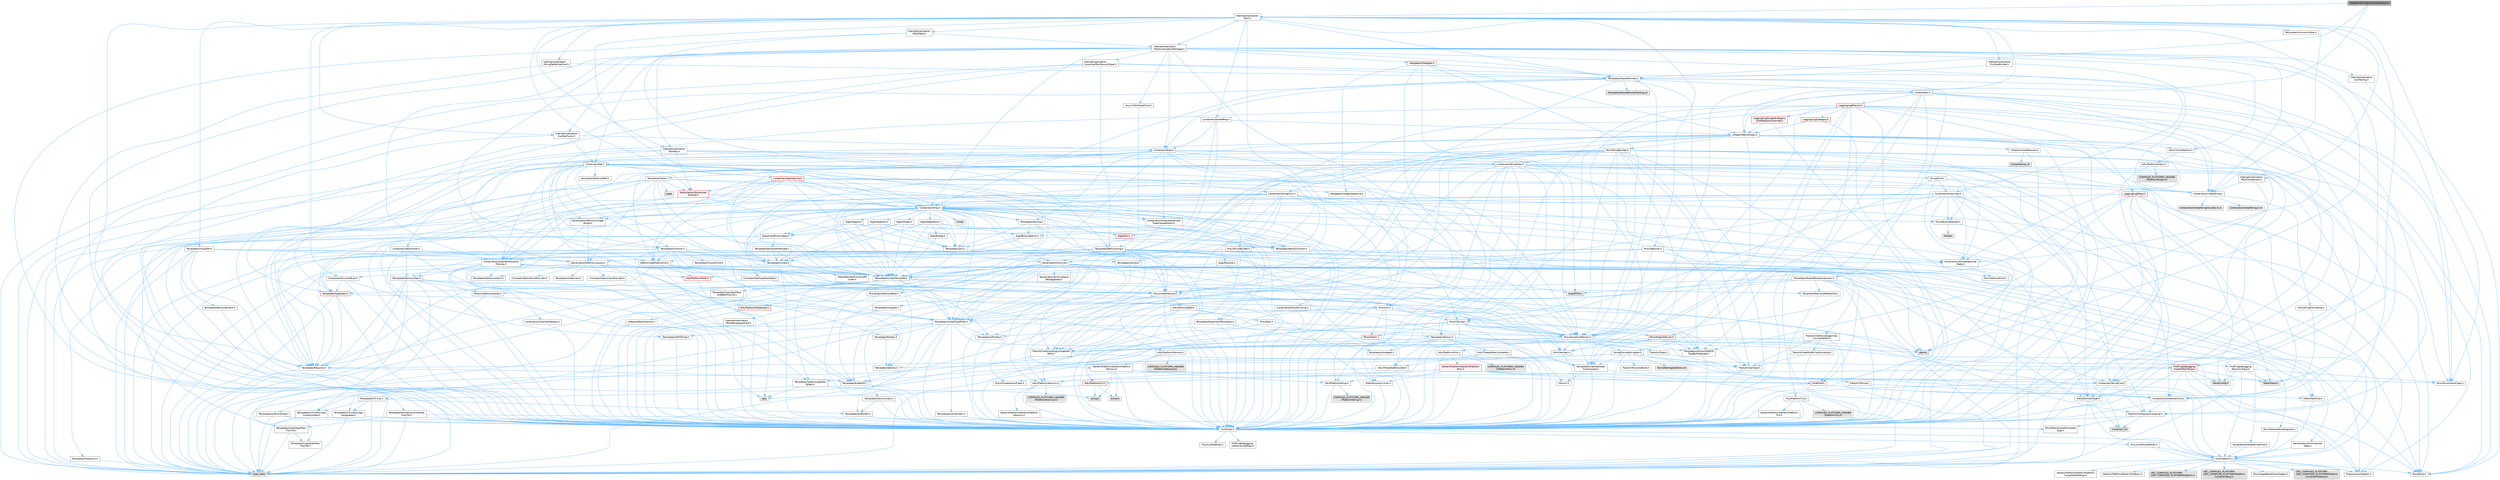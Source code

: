 digraph "DataflowSimulationVisualization.h"
{
 // INTERACTIVE_SVG=YES
 // LATEX_PDF_SIZE
  bgcolor="transparent";
  edge [fontname=Helvetica,fontsize=10,labelfontname=Helvetica,labelfontsize=10];
  node [fontname=Helvetica,fontsize=10,shape=box,height=0.2,width=0.4];
  Node1 [id="Node000001",label="DataflowSimulationVisualization.h",height=0.2,width=0.4,color="gray40", fillcolor="grey60", style="filled", fontcolor="black",tooltip=" "];
  Node1 -> Node2 [id="edge1_Node000001_Node000002",color="steelblue1",style="solid",tooltip=" "];
  Node2 [id="Node000002",label="UObject/NameTypes.h",height=0.2,width=0.4,color="grey40", fillcolor="white", style="filled",URL="$d6/d35/NameTypes_8h.html",tooltip=" "];
  Node2 -> Node3 [id="edge2_Node000002_Node000003",color="steelblue1",style="solid",tooltip=" "];
  Node3 [id="Node000003",label="CoreTypes.h",height=0.2,width=0.4,color="grey40", fillcolor="white", style="filled",URL="$dc/dec/CoreTypes_8h.html",tooltip=" "];
  Node3 -> Node4 [id="edge3_Node000003_Node000004",color="steelblue1",style="solid",tooltip=" "];
  Node4 [id="Node000004",label="HAL/Platform.h",height=0.2,width=0.4,color="grey40", fillcolor="white", style="filled",URL="$d9/dd0/Platform_8h.html",tooltip=" "];
  Node4 -> Node5 [id="edge4_Node000004_Node000005",color="steelblue1",style="solid",tooltip=" "];
  Node5 [id="Node000005",label="Misc/Build.h",height=0.2,width=0.4,color="grey40", fillcolor="white", style="filled",URL="$d3/dbb/Build_8h.html",tooltip=" "];
  Node4 -> Node6 [id="edge5_Node000004_Node000006",color="steelblue1",style="solid",tooltip=" "];
  Node6 [id="Node000006",label="Misc/LargeWorldCoordinates.h",height=0.2,width=0.4,color="grey40", fillcolor="white", style="filled",URL="$d2/dcb/LargeWorldCoordinates_8h.html",tooltip=" "];
  Node4 -> Node7 [id="edge6_Node000004_Node000007",color="steelblue1",style="solid",tooltip=" "];
  Node7 [id="Node000007",label="type_traits",height=0.2,width=0.4,color="grey60", fillcolor="#E0E0E0", style="filled",tooltip=" "];
  Node4 -> Node8 [id="edge7_Node000004_Node000008",color="steelblue1",style="solid",tooltip=" "];
  Node8 [id="Node000008",label="PreprocessorHelpers.h",height=0.2,width=0.4,color="grey40", fillcolor="white", style="filled",URL="$db/ddb/PreprocessorHelpers_8h.html",tooltip=" "];
  Node4 -> Node9 [id="edge8_Node000004_Node000009",color="steelblue1",style="solid",tooltip=" "];
  Node9 [id="Node000009",label="UBT_COMPILED_PLATFORM\l/UBT_COMPILED_PLATFORMPlatform\lCompilerPreSetup.h",height=0.2,width=0.4,color="grey60", fillcolor="#E0E0E0", style="filled",tooltip=" "];
  Node4 -> Node10 [id="edge9_Node000004_Node000010",color="steelblue1",style="solid",tooltip=" "];
  Node10 [id="Node000010",label="GenericPlatform/GenericPlatform\lCompilerPreSetup.h",height=0.2,width=0.4,color="grey40", fillcolor="white", style="filled",URL="$d9/dc8/GenericPlatformCompilerPreSetup_8h.html",tooltip=" "];
  Node4 -> Node11 [id="edge10_Node000004_Node000011",color="steelblue1",style="solid",tooltip=" "];
  Node11 [id="Node000011",label="GenericPlatform/GenericPlatform.h",height=0.2,width=0.4,color="grey40", fillcolor="white", style="filled",URL="$d6/d84/GenericPlatform_8h.html",tooltip=" "];
  Node4 -> Node12 [id="edge11_Node000004_Node000012",color="steelblue1",style="solid",tooltip=" "];
  Node12 [id="Node000012",label="UBT_COMPILED_PLATFORM\l/UBT_COMPILED_PLATFORMPlatform.h",height=0.2,width=0.4,color="grey60", fillcolor="#E0E0E0", style="filled",tooltip=" "];
  Node4 -> Node13 [id="edge12_Node000004_Node000013",color="steelblue1",style="solid",tooltip=" "];
  Node13 [id="Node000013",label="UBT_COMPILED_PLATFORM\l/UBT_COMPILED_PLATFORMPlatform\lCompilerSetup.h",height=0.2,width=0.4,color="grey60", fillcolor="#E0E0E0", style="filled",tooltip=" "];
  Node3 -> Node14 [id="edge13_Node000003_Node000014",color="steelblue1",style="solid",tooltip=" "];
  Node14 [id="Node000014",label="ProfilingDebugging\l/UMemoryDefines.h",height=0.2,width=0.4,color="grey40", fillcolor="white", style="filled",URL="$d2/da2/UMemoryDefines_8h.html",tooltip=" "];
  Node3 -> Node15 [id="edge14_Node000003_Node000015",color="steelblue1",style="solid",tooltip=" "];
  Node15 [id="Node000015",label="Misc/CoreMiscDefines.h",height=0.2,width=0.4,color="grey40", fillcolor="white", style="filled",URL="$da/d38/CoreMiscDefines_8h.html",tooltip=" "];
  Node15 -> Node4 [id="edge15_Node000015_Node000004",color="steelblue1",style="solid",tooltip=" "];
  Node15 -> Node8 [id="edge16_Node000015_Node000008",color="steelblue1",style="solid",tooltip=" "];
  Node3 -> Node16 [id="edge17_Node000003_Node000016",color="steelblue1",style="solid",tooltip=" "];
  Node16 [id="Node000016",label="Misc/CoreDefines.h",height=0.2,width=0.4,color="grey40", fillcolor="white", style="filled",URL="$d3/dd2/CoreDefines_8h.html",tooltip=" "];
  Node2 -> Node17 [id="edge18_Node000002_Node000017",color="steelblue1",style="solid",tooltip=" "];
  Node17 [id="Node000017",label="Misc/AssertionMacros.h",height=0.2,width=0.4,color="grey40", fillcolor="white", style="filled",URL="$d0/dfa/AssertionMacros_8h.html",tooltip=" "];
  Node17 -> Node3 [id="edge19_Node000017_Node000003",color="steelblue1",style="solid",tooltip=" "];
  Node17 -> Node4 [id="edge20_Node000017_Node000004",color="steelblue1",style="solid",tooltip=" "];
  Node17 -> Node18 [id="edge21_Node000017_Node000018",color="steelblue1",style="solid",tooltip=" "];
  Node18 [id="Node000018",label="HAL/PlatformMisc.h",height=0.2,width=0.4,color="grey40", fillcolor="white", style="filled",URL="$d0/df5/PlatformMisc_8h.html",tooltip=" "];
  Node18 -> Node3 [id="edge22_Node000018_Node000003",color="steelblue1",style="solid",tooltip=" "];
  Node18 -> Node19 [id="edge23_Node000018_Node000019",color="steelblue1",style="solid",tooltip=" "];
  Node19 [id="Node000019",label="GenericPlatform/GenericPlatform\lMisc.h",height=0.2,width=0.4,color="red", fillcolor="#FFF0F0", style="filled",URL="$db/d9a/GenericPlatformMisc_8h.html",tooltip=" "];
  Node19 -> Node20 [id="edge24_Node000019_Node000020",color="steelblue1",style="solid",tooltip=" "];
  Node20 [id="Node000020",label="Containers/StringFwd.h",height=0.2,width=0.4,color="grey40", fillcolor="white", style="filled",URL="$df/d37/StringFwd_8h.html",tooltip=" "];
  Node20 -> Node3 [id="edge25_Node000020_Node000003",color="steelblue1",style="solid",tooltip=" "];
  Node20 -> Node21 [id="edge26_Node000020_Node000021",color="steelblue1",style="solid",tooltip=" "];
  Node21 [id="Node000021",label="Traits/ElementType.h",height=0.2,width=0.4,color="grey40", fillcolor="white", style="filled",URL="$d5/d4f/ElementType_8h.html",tooltip=" "];
  Node21 -> Node4 [id="edge27_Node000021_Node000004",color="steelblue1",style="solid",tooltip=" "];
  Node21 -> Node22 [id="edge28_Node000021_Node000022",color="steelblue1",style="solid",tooltip=" "];
  Node22 [id="Node000022",label="initializer_list",height=0.2,width=0.4,color="grey60", fillcolor="#E0E0E0", style="filled",tooltip=" "];
  Node21 -> Node7 [id="edge29_Node000021_Node000007",color="steelblue1",style="solid",tooltip=" "];
  Node20 -> Node23 [id="edge30_Node000020_Node000023",color="steelblue1",style="solid",tooltip=" "];
  Node23 [id="Node000023",label="Traits/IsContiguousContainer.h",height=0.2,width=0.4,color="grey40", fillcolor="white", style="filled",URL="$d5/d3c/IsContiguousContainer_8h.html",tooltip=" "];
  Node23 -> Node3 [id="edge31_Node000023_Node000003",color="steelblue1",style="solid",tooltip=" "];
  Node23 -> Node24 [id="edge32_Node000023_Node000024",color="steelblue1",style="solid",tooltip=" "];
  Node24 [id="Node000024",label="Misc/StaticAssertComplete\lType.h",height=0.2,width=0.4,color="grey40", fillcolor="white", style="filled",URL="$d5/d4e/StaticAssertCompleteType_8h.html",tooltip=" "];
  Node23 -> Node22 [id="edge33_Node000023_Node000022",color="steelblue1",style="solid",tooltip=" "];
  Node19 -> Node25 [id="edge34_Node000019_Node000025",color="steelblue1",style="solid",tooltip=" "];
  Node25 [id="Node000025",label="CoreFwd.h",height=0.2,width=0.4,color="red", fillcolor="#FFF0F0", style="filled",URL="$d1/d1e/CoreFwd_8h.html",tooltip=" "];
  Node25 -> Node3 [id="edge35_Node000025_Node000003",color="steelblue1",style="solid",tooltip=" "];
  Node25 -> Node26 [id="edge36_Node000025_Node000026",color="steelblue1",style="solid",tooltip=" "];
  Node26 [id="Node000026",label="Containers/ContainersFwd.h",height=0.2,width=0.4,color="grey40", fillcolor="white", style="filled",URL="$d4/d0a/ContainersFwd_8h.html",tooltip=" "];
  Node26 -> Node4 [id="edge37_Node000026_Node000004",color="steelblue1",style="solid",tooltip=" "];
  Node26 -> Node3 [id="edge38_Node000026_Node000003",color="steelblue1",style="solid",tooltip=" "];
  Node26 -> Node23 [id="edge39_Node000026_Node000023",color="steelblue1",style="solid",tooltip=" "];
  Node25 -> Node27 [id="edge40_Node000025_Node000027",color="steelblue1",style="solid",tooltip=" "];
  Node27 [id="Node000027",label="Math/MathFwd.h",height=0.2,width=0.4,color="grey40", fillcolor="white", style="filled",URL="$d2/d10/MathFwd_8h.html",tooltip=" "];
  Node27 -> Node4 [id="edge41_Node000027_Node000004",color="steelblue1",style="solid",tooltip=" "];
  Node19 -> Node3 [id="edge42_Node000019_Node000003",color="steelblue1",style="solid",tooltip=" "];
  Node19 -> Node30 [id="edge43_Node000019_Node000030",color="steelblue1",style="solid",tooltip=" "];
  Node30 [id="Node000030",label="HAL/PlatformCrt.h",height=0.2,width=0.4,color="red", fillcolor="#FFF0F0", style="filled",URL="$d8/d75/PlatformCrt_8h.html",tooltip=" "];
  Node30 -> Node31 [id="edge44_Node000030_Node000031",color="steelblue1",style="solid",tooltip=" "];
  Node31 [id="Node000031",label="new",height=0.2,width=0.4,color="grey60", fillcolor="#E0E0E0", style="filled",tooltip=" "];
  Node30 -> Node32 [id="edge45_Node000030_Node000032",color="steelblue1",style="solid",tooltip=" "];
  Node32 [id="Node000032",label="wchar.h",height=0.2,width=0.4,color="grey60", fillcolor="#E0E0E0", style="filled",tooltip=" "];
  Node30 -> Node39 [id="edge46_Node000030_Node000039",color="steelblue1",style="solid",tooltip=" "];
  Node39 [id="Node000039",label="string.h",height=0.2,width=0.4,color="grey60", fillcolor="#E0E0E0", style="filled",tooltip=" "];
  Node19 -> Node40 [id="edge47_Node000019_Node000040",color="steelblue1",style="solid",tooltip=" "];
  Node40 [id="Node000040",label="Math/NumericLimits.h",height=0.2,width=0.4,color="grey40", fillcolor="white", style="filled",URL="$df/d1b/NumericLimits_8h.html",tooltip=" "];
  Node40 -> Node3 [id="edge48_Node000040_Node000003",color="steelblue1",style="solid",tooltip=" "];
  Node19 -> Node41 [id="edge49_Node000019_Node000041",color="steelblue1",style="solid",tooltip=" "];
  Node41 [id="Node000041",label="Misc/CompressionFlags.h",height=0.2,width=0.4,color="grey40", fillcolor="white", style="filled",URL="$d9/d76/CompressionFlags_8h.html",tooltip=" "];
  Node19 -> Node42 [id="edge50_Node000019_Node000042",color="steelblue1",style="solid",tooltip=" "];
  Node42 [id="Node000042",label="Misc/EnumClassFlags.h",height=0.2,width=0.4,color="grey40", fillcolor="white", style="filled",URL="$d8/de7/EnumClassFlags_8h.html",tooltip=" "];
  Node18 -> Node45 [id="edge51_Node000018_Node000045",color="steelblue1",style="solid",tooltip=" "];
  Node45 [id="Node000045",label="COMPILED_PLATFORM_HEADER\l(PlatformMisc.h)",height=0.2,width=0.4,color="grey60", fillcolor="#E0E0E0", style="filled",tooltip=" "];
  Node18 -> Node46 [id="edge52_Node000018_Node000046",color="steelblue1",style="solid",tooltip=" "];
  Node46 [id="Node000046",label="ProfilingDebugging\l/CpuProfilerTrace.h",height=0.2,width=0.4,color="red", fillcolor="#FFF0F0", style="filled",URL="$da/dcb/CpuProfilerTrace_8h.html",tooltip=" "];
  Node46 -> Node3 [id="edge53_Node000046_Node000003",color="steelblue1",style="solid",tooltip=" "];
  Node46 -> Node26 [id="edge54_Node000046_Node000026",color="steelblue1",style="solid",tooltip=" "];
  Node46 -> Node47 [id="edge55_Node000046_Node000047",color="steelblue1",style="solid",tooltip=" "];
  Node47 [id="Node000047",label="HAL/PlatformAtomics.h",height=0.2,width=0.4,color="grey40", fillcolor="white", style="filled",URL="$d3/d36/PlatformAtomics_8h.html",tooltip=" "];
  Node47 -> Node3 [id="edge56_Node000047_Node000003",color="steelblue1",style="solid",tooltip=" "];
  Node47 -> Node48 [id="edge57_Node000047_Node000048",color="steelblue1",style="solid",tooltip=" "];
  Node48 [id="Node000048",label="GenericPlatform/GenericPlatform\lAtomics.h",height=0.2,width=0.4,color="grey40", fillcolor="white", style="filled",URL="$da/d72/GenericPlatformAtomics_8h.html",tooltip=" "];
  Node48 -> Node3 [id="edge58_Node000048_Node000003",color="steelblue1",style="solid",tooltip=" "];
  Node47 -> Node49 [id="edge59_Node000047_Node000049",color="steelblue1",style="solid",tooltip=" "];
  Node49 [id="Node000049",label="COMPILED_PLATFORM_HEADER\l(PlatformAtomics.h)",height=0.2,width=0.4,color="grey60", fillcolor="#E0E0E0", style="filled",tooltip=" "];
  Node46 -> Node8 [id="edge60_Node000046_Node000008",color="steelblue1",style="solid",tooltip=" "];
  Node46 -> Node5 [id="edge61_Node000046_Node000005",color="steelblue1",style="solid",tooltip=" "];
  Node46 -> Node50 [id="edge62_Node000046_Node000050",color="steelblue1",style="solid",tooltip=" "];
  Node50 [id="Node000050",label="Trace/Config.h",height=0.2,width=0.4,color="grey60", fillcolor="#E0E0E0", style="filled",tooltip=" "];
  Node46 -> Node53 [id="edge63_Node000046_Node000053",color="steelblue1",style="solid",tooltip=" "];
  Node53 [id="Node000053",label="Trace/Trace.h",height=0.2,width=0.4,color="grey60", fillcolor="#E0E0E0", style="filled",tooltip=" "];
  Node17 -> Node8 [id="edge64_Node000017_Node000008",color="steelblue1",style="solid",tooltip=" "];
  Node17 -> Node54 [id="edge65_Node000017_Node000054",color="steelblue1",style="solid",tooltip=" "];
  Node54 [id="Node000054",label="Templates/EnableIf.h",height=0.2,width=0.4,color="grey40", fillcolor="white", style="filled",URL="$d7/d60/EnableIf_8h.html",tooltip=" "];
  Node54 -> Node3 [id="edge66_Node000054_Node000003",color="steelblue1",style="solid",tooltip=" "];
  Node17 -> Node55 [id="edge67_Node000017_Node000055",color="steelblue1",style="solid",tooltip=" "];
  Node55 [id="Node000055",label="Templates/IsArrayOrRefOf\lTypeByPredicate.h",height=0.2,width=0.4,color="grey40", fillcolor="white", style="filled",URL="$d6/da1/IsArrayOrRefOfTypeByPredicate_8h.html",tooltip=" "];
  Node55 -> Node3 [id="edge68_Node000055_Node000003",color="steelblue1",style="solid",tooltip=" "];
  Node17 -> Node56 [id="edge69_Node000017_Node000056",color="steelblue1",style="solid",tooltip=" "];
  Node56 [id="Node000056",label="Templates/IsValidVariadic\lFunctionArg.h",height=0.2,width=0.4,color="grey40", fillcolor="white", style="filled",URL="$d0/dc8/IsValidVariadicFunctionArg_8h.html",tooltip=" "];
  Node56 -> Node3 [id="edge70_Node000056_Node000003",color="steelblue1",style="solid",tooltip=" "];
  Node56 -> Node57 [id="edge71_Node000056_Node000057",color="steelblue1",style="solid",tooltip=" "];
  Node57 [id="Node000057",label="IsEnum.h",height=0.2,width=0.4,color="grey40", fillcolor="white", style="filled",URL="$d4/de5/IsEnum_8h.html",tooltip=" "];
  Node56 -> Node7 [id="edge72_Node000056_Node000007",color="steelblue1",style="solid",tooltip=" "];
  Node17 -> Node58 [id="edge73_Node000017_Node000058",color="steelblue1",style="solid",tooltip=" "];
  Node58 [id="Node000058",label="Traits/IsCharEncodingCompatible\lWith.h",height=0.2,width=0.4,color="grey40", fillcolor="white", style="filled",URL="$df/dd1/IsCharEncodingCompatibleWith_8h.html",tooltip=" "];
  Node58 -> Node7 [id="edge74_Node000058_Node000007",color="steelblue1",style="solid",tooltip=" "];
  Node58 -> Node59 [id="edge75_Node000058_Node000059",color="steelblue1",style="solid",tooltip=" "];
  Node59 [id="Node000059",label="Traits/IsCharType.h",height=0.2,width=0.4,color="grey40", fillcolor="white", style="filled",URL="$db/d51/IsCharType_8h.html",tooltip=" "];
  Node59 -> Node3 [id="edge76_Node000059_Node000003",color="steelblue1",style="solid",tooltip=" "];
  Node17 -> Node60 [id="edge77_Node000017_Node000060",color="steelblue1",style="solid",tooltip=" "];
  Node60 [id="Node000060",label="Misc/VarArgs.h",height=0.2,width=0.4,color="grey40", fillcolor="white", style="filled",URL="$d5/d6f/VarArgs_8h.html",tooltip=" "];
  Node60 -> Node3 [id="edge78_Node000060_Node000003",color="steelblue1",style="solid",tooltip=" "];
  Node17 -> Node61 [id="edge79_Node000017_Node000061",color="steelblue1",style="solid",tooltip=" "];
  Node61 [id="Node000061",label="String/FormatStringSan.h",height=0.2,width=0.4,color="grey40", fillcolor="white", style="filled",URL="$d3/d8b/FormatStringSan_8h.html",tooltip=" "];
  Node61 -> Node7 [id="edge80_Node000061_Node000007",color="steelblue1",style="solid",tooltip=" "];
  Node61 -> Node3 [id="edge81_Node000061_Node000003",color="steelblue1",style="solid",tooltip=" "];
  Node61 -> Node62 [id="edge82_Node000061_Node000062",color="steelblue1",style="solid",tooltip=" "];
  Node62 [id="Node000062",label="Templates/Requires.h",height=0.2,width=0.4,color="grey40", fillcolor="white", style="filled",URL="$dc/d96/Requires_8h.html",tooltip=" "];
  Node62 -> Node54 [id="edge83_Node000062_Node000054",color="steelblue1",style="solid",tooltip=" "];
  Node62 -> Node7 [id="edge84_Node000062_Node000007",color="steelblue1",style="solid",tooltip=" "];
  Node61 -> Node63 [id="edge85_Node000061_Node000063",color="steelblue1",style="solid",tooltip=" "];
  Node63 [id="Node000063",label="Templates/Identity.h",height=0.2,width=0.4,color="grey40", fillcolor="white", style="filled",URL="$d0/dd5/Identity_8h.html",tooltip=" "];
  Node61 -> Node56 [id="edge86_Node000061_Node000056",color="steelblue1",style="solid",tooltip=" "];
  Node61 -> Node59 [id="edge87_Node000061_Node000059",color="steelblue1",style="solid",tooltip=" "];
  Node61 -> Node64 [id="edge88_Node000061_Node000064",color="steelblue1",style="solid",tooltip=" "];
  Node64 [id="Node000064",label="Traits/IsTEnumAsByte.h",height=0.2,width=0.4,color="grey40", fillcolor="white", style="filled",URL="$d1/de6/IsTEnumAsByte_8h.html",tooltip=" "];
  Node61 -> Node65 [id="edge89_Node000061_Node000065",color="steelblue1",style="solid",tooltip=" "];
  Node65 [id="Node000065",label="Traits/IsTString.h",height=0.2,width=0.4,color="grey40", fillcolor="white", style="filled",URL="$d0/df8/IsTString_8h.html",tooltip=" "];
  Node65 -> Node26 [id="edge90_Node000065_Node000026",color="steelblue1",style="solid",tooltip=" "];
  Node61 -> Node26 [id="edge91_Node000061_Node000026",color="steelblue1",style="solid",tooltip=" "];
  Node61 -> Node66 [id="edge92_Node000061_Node000066",color="steelblue1",style="solid",tooltip=" "];
  Node66 [id="Node000066",label="FormatStringSanErrors.inl",height=0.2,width=0.4,color="grey60", fillcolor="#E0E0E0", style="filled",tooltip=" "];
  Node17 -> Node67 [id="edge93_Node000017_Node000067",color="steelblue1",style="solid",tooltip=" "];
  Node67 [id="Node000067",label="atomic",height=0.2,width=0.4,color="grey60", fillcolor="#E0E0E0", style="filled",tooltip=" "];
  Node2 -> Node68 [id="edge94_Node000002_Node000068",color="steelblue1",style="solid",tooltip=" "];
  Node68 [id="Node000068",label="HAL/UnrealMemory.h",height=0.2,width=0.4,color="grey40", fillcolor="white", style="filled",URL="$d9/d96/UnrealMemory_8h.html",tooltip=" "];
  Node68 -> Node3 [id="edge95_Node000068_Node000003",color="steelblue1",style="solid",tooltip=" "];
  Node68 -> Node69 [id="edge96_Node000068_Node000069",color="steelblue1",style="solid",tooltip=" "];
  Node69 [id="Node000069",label="GenericPlatform/GenericPlatform\lMemory.h",height=0.2,width=0.4,color="grey40", fillcolor="white", style="filled",URL="$dd/d22/GenericPlatformMemory_8h.html",tooltip=" "];
  Node69 -> Node25 [id="edge97_Node000069_Node000025",color="steelblue1",style="solid",tooltip=" "];
  Node69 -> Node3 [id="edge98_Node000069_Node000003",color="steelblue1",style="solid",tooltip=" "];
  Node69 -> Node70 [id="edge99_Node000069_Node000070",color="steelblue1",style="solid",tooltip=" "];
  Node70 [id="Node000070",label="HAL/PlatformString.h",height=0.2,width=0.4,color="grey40", fillcolor="white", style="filled",URL="$db/db5/PlatformString_8h.html",tooltip=" "];
  Node70 -> Node3 [id="edge100_Node000070_Node000003",color="steelblue1",style="solid",tooltip=" "];
  Node70 -> Node71 [id="edge101_Node000070_Node000071",color="steelblue1",style="solid",tooltip=" "];
  Node71 [id="Node000071",label="COMPILED_PLATFORM_HEADER\l(PlatformString.h)",height=0.2,width=0.4,color="grey60", fillcolor="#E0E0E0", style="filled",tooltip=" "];
  Node69 -> Node39 [id="edge102_Node000069_Node000039",color="steelblue1",style="solid",tooltip=" "];
  Node69 -> Node32 [id="edge103_Node000069_Node000032",color="steelblue1",style="solid",tooltip=" "];
  Node68 -> Node72 [id="edge104_Node000068_Node000072",color="steelblue1",style="solid",tooltip=" "];
  Node72 [id="Node000072",label="HAL/MemoryBase.h",height=0.2,width=0.4,color="grey40", fillcolor="white", style="filled",URL="$d6/d9f/MemoryBase_8h.html",tooltip=" "];
  Node72 -> Node3 [id="edge105_Node000072_Node000003",color="steelblue1",style="solid",tooltip=" "];
  Node72 -> Node47 [id="edge106_Node000072_Node000047",color="steelblue1",style="solid",tooltip=" "];
  Node72 -> Node30 [id="edge107_Node000072_Node000030",color="steelblue1",style="solid",tooltip=" "];
  Node72 -> Node73 [id="edge108_Node000072_Node000073",color="steelblue1",style="solid",tooltip=" "];
  Node73 [id="Node000073",label="Misc/Exec.h",height=0.2,width=0.4,color="grey40", fillcolor="white", style="filled",URL="$de/ddb/Exec_8h.html",tooltip=" "];
  Node73 -> Node3 [id="edge109_Node000073_Node000003",color="steelblue1",style="solid",tooltip=" "];
  Node73 -> Node17 [id="edge110_Node000073_Node000017",color="steelblue1",style="solid",tooltip=" "];
  Node72 -> Node74 [id="edge111_Node000072_Node000074",color="steelblue1",style="solid",tooltip=" "];
  Node74 [id="Node000074",label="Misc/OutputDevice.h",height=0.2,width=0.4,color="red", fillcolor="#FFF0F0", style="filled",URL="$d7/d32/OutputDevice_8h.html",tooltip=" "];
  Node74 -> Node25 [id="edge112_Node000074_Node000025",color="steelblue1",style="solid",tooltip=" "];
  Node74 -> Node3 [id="edge113_Node000074_Node000003",color="steelblue1",style="solid",tooltip=" "];
  Node74 -> Node60 [id="edge114_Node000074_Node000060",color="steelblue1",style="solid",tooltip=" "];
  Node74 -> Node55 [id="edge115_Node000074_Node000055",color="steelblue1",style="solid",tooltip=" "];
  Node74 -> Node56 [id="edge116_Node000074_Node000056",color="steelblue1",style="solid",tooltip=" "];
  Node74 -> Node58 [id="edge117_Node000074_Node000058",color="steelblue1",style="solid",tooltip=" "];
  Node72 -> Node76 [id="edge118_Node000072_Node000076",color="steelblue1",style="solid",tooltip=" "];
  Node76 [id="Node000076",label="Templates/Atomic.h",height=0.2,width=0.4,color="grey40", fillcolor="white", style="filled",URL="$d3/d91/Atomic_8h.html",tooltip=" "];
  Node76 -> Node77 [id="edge119_Node000076_Node000077",color="steelblue1",style="solid",tooltip=" "];
  Node77 [id="Node000077",label="HAL/ThreadSafeCounter.h",height=0.2,width=0.4,color="grey40", fillcolor="white", style="filled",URL="$dc/dc9/ThreadSafeCounter_8h.html",tooltip=" "];
  Node77 -> Node3 [id="edge120_Node000077_Node000003",color="steelblue1",style="solid",tooltip=" "];
  Node77 -> Node47 [id="edge121_Node000077_Node000047",color="steelblue1",style="solid",tooltip=" "];
  Node76 -> Node78 [id="edge122_Node000076_Node000078",color="steelblue1",style="solid",tooltip=" "];
  Node78 [id="Node000078",label="HAL/ThreadSafeCounter64.h",height=0.2,width=0.4,color="grey40", fillcolor="white", style="filled",URL="$d0/d12/ThreadSafeCounter64_8h.html",tooltip=" "];
  Node78 -> Node3 [id="edge123_Node000078_Node000003",color="steelblue1",style="solid",tooltip=" "];
  Node78 -> Node77 [id="edge124_Node000078_Node000077",color="steelblue1",style="solid",tooltip=" "];
  Node76 -> Node79 [id="edge125_Node000076_Node000079",color="steelblue1",style="solid",tooltip=" "];
  Node79 [id="Node000079",label="Templates/IsIntegral.h",height=0.2,width=0.4,color="grey40", fillcolor="white", style="filled",URL="$da/d64/IsIntegral_8h.html",tooltip=" "];
  Node79 -> Node3 [id="edge126_Node000079_Node000003",color="steelblue1",style="solid",tooltip=" "];
  Node76 -> Node80 [id="edge127_Node000076_Node000080",color="steelblue1",style="solid",tooltip=" "];
  Node80 [id="Node000080",label="Templates/IsTrivial.h",height=0.2,width=0.4,color="grey40", fillcolor="white", style="filled",URL="$da/d4c/IsTrivial_8h.html",tooltip=" "];
  Node80 -> Node81 [id="edge128_Node000080_Node000081",color="steelblue1",style="solid",tooltip=" "];
  Node81 [id="Node000081",label="Templates/AndOrNot.h",height=0.2,width=0.4,color="grey40", fillcolor="white", style="filled",URL="$db/d0a/AndOrNot_8h.html",tooltip=" "];
  Node81 -> Node3 [id="edge129_Node000081_Node000003",color="steelblue1",style="solid",tooltip=" "];
  Node80 -> Node82 [id="edge130_Node000080_Node000082",color="steelblue1",style="solid",tooltip=" "];
  Node82 [id="Node000082",label="Templates/IsTriviallyCopy\lConstructible.h",height=0.2,width=0.4,color="grey40", fillcolor="white", style="filled",URL="$d3/d78/IsTriviallyCopyConstructible_8h.html",tooltip=" "];
  Node82 -> Node3 [id="edge131_Node000082_Node000003",color="steelblue1",style="solid",tooltip=" "];
  Node82 -> Node7 [id="edge132_Node000082_Node000007",color="steelblue1",style="solid",tooltip=" "];
  Node80 -> Node83 [id="edge133_Node000080_Node000083",color="steelblue1",style="solid",tooltip=" "];
  Node83 [id="Node000083",label="Templates/IsTriviallyCopy\lAssignable.h",height=0.2,width=0.4,color="grey40", fillcolor="white", style="filled",URL="$d2/df2/IsTriviallyCopyAssignable_8h.html",tooltip=" "];
  Node83 -> Node3 [id="edge134_Node000083_Node000003",color="steelblue1",style="solid",tooltip=" "];
  Node83 -> Node7 [id="edge135_Node000083_Node000007",color="steelblue1",style="solid",tooltip=" "];
  Node80 -> Node7 [id="edge136_Node000080_Node000007",color="steelblue1",style="solid",tooltip=" "];
  Node76 -> Node84 [id="edge137_Node000076_Node000084",color="steelblue1",style="solid",tooltip=" "];
  Node84 [id="Node000084",label="Traits/IntType.h",height=0.2,width=0.4,color="grey40", fillcolor="white", style="filled",URL="$d7/deb/IntType_8h.html",tooltip=" "];
  Node84 -> Node4 [id="edge138_Node000084_Node000004",color="steelblue1",style="solid",tooltip=" "];
  Node76 -> Node67 [id="edge139_Node000076_Node000067",color="steelblue1",style="solid",tooltip=" "];
  Node68 -> Node85 [id="edge140_Node000068_Node000085",color="steelblue1",style="solid",tooltip=" "];
  Node85 [id="Node000085",label="HAL/PlatformMemory.h",height=0.2,width=0.4,color="grey40", fillcolor="white", style="filled",URL="$de/d68/PlatformMemory_8h.html",tooltip=" "];
  Node85 -> Node3 [id="edge141_Node000085_Node000003",color="steelblue1",style="solid",tooltip=" "];
  Node85 -> Node69 [id="edge142_Node000085_Node000069",color="steelblue1",style="solid",tooltip=" "];
  Node85 -> Node86 [id="edge143_Node000085_Node000086",color="steelblue1",style="solid",tooltip=" "];
  Node86 [id="Node000086",label="COMPILED_PLATFORM_HEADER\l(PlatformMemory.h)",height=0.2,width=0.4,color="grey60", fillcolor="#E0E0E0", style="filled",tooltip=" "];
  Node68 -> Node87 [id="edge144_Node000068_Node000087",color="steelblue1",style="solid",tooltip=" "];
  Node87 [id="Node000087",label="ProfilingDebugging\l/MemoryTrace.h",height=0.2,width=0.4,color="grey40", fillcolor="white", style="filled",URL="$da/dd7/MemoryTrace_8h.html",tooltip=" "];
  Node87 -> Node4 [id="edge145_Node000087_Node000004",color="steelblue1",style="solid",tooltip=" "];
  Node87 -> Node42 [id="edge146_Node000087_Node000042",color="steelblue1",style="solid",tooltip=" "];
  Node87 -> Node50 [id="edge147_Node000087_Node000050",color="steelblue1",style="solid",tooltip=" "];
  Node87 -> Node53 [id="edge148_Node000087_Node000053",color="steelblue1",style="solid",tooltip=" "];
  Node68 -> Node88 [id="edge149_Node000068_Node000088",color="steelblue1",style="solid",tooltip=" "];
  Node88 [id="Node000088",label="Templates/IsPointer.h",height=0.2,width=0.4,color="grey40", fillcolor="white", style="filled",URL="$d7/d05/IsPointer_8h.html",tooltip=" "];
  Node88 -> Node3 [id="edge150_Node000088_Node000003",color="steelblue1",style="solid",tooltip=" "];
  Node2 -> Node89 [id="edge151_Node000002_Node000089",color="steelblue1",style="solid",tooltip=" "];
  Node89 [id="Node000089",label="Templates/UnrealTypeTraits.h",height=0.2,width=0.4,color="grey40", fillcolor="white", style="filled",URL="$d2/d2d/UnrealTypeTraits_8h.html",tooltip=" "];
  Node89 -> Node3 [id="edge152_Node000089_Node000003",color="steelblue1",style="solid",tooltip=" "];
  Node89 -> Node88 [id="edge153_Node000089_Node000088",color="steelblue1",style="solid",tooltip=" "];
  Node89 -> Node17 [id="edge154_Node000089_Node000017",color="steelblue1",style="solid",tooltip=" "];
  Node89 -> Node81 [id="edge155_Node000089_Node000081",color="steelblue1",style="solid",tooltip=" "];
  Node89 -> Node54 [id="edge156_Node000089_Node000054",color="steelblue1",style="solid",tooltip=" "];
  Node89 -> Node90 [id="edge157_Node000089_Node000090",color="steelblue1",style="solid",tooltip=" "];
  Node90 [id="Node000090",label="Templates/IsArithmetic.h",height=0.2,width=0.4,color="grey40", fillcolor="white", style="filled",URL="$d2/d5d/IsArithmetic_8h.html",tooltip=" "];
  Node90 -> Node3 [id="edge158_Node000090_Node000003",color="steelblue1",style="solid",tooltip=" "];
  Node89 -> Node57 [id="edge159_Node000089_Node000057",color="steelblue1",style="solid",tooltip=" "];
  Node89 -> Node91 [id="edge160_Node000089_Node000091",color="steelblue1",style="solid",tooltip=" "];
  Node91 [id="Node000091",label="Templates/Models.h",height=0.2,width=0.4,color="grey40", fillcolor="white", style="filled",URL="$d3/d0c/Models_8h.html",tooltip=" "];
  Node91 -> Node63 [id="edge161_Node000091_Node000063",color="steelblue1",style="solid",tooltip=" "];
  Node89 -> Node92 [id="edge162_Node000089_Node000092",color="steelblue1",style="solid",tooltip=" "];
  Node92 [id="Node000092",label="Templates/IsPODType.h",height=0.2,width=0.4,color="grey40", fillcolor="white", style="filled",URL="$d7/db1/IsPODType_8h.html",tooltip=" "];
  Node92 -> Node3 [id="edge163_Node000092_Node000003",color="steelblue1",style="solid",tooltip=" "];
  Node89 -> Node93 [id="edge164_Node000089_Node000093",color="steelblue1",style="solid",tooltip=" "];
  Node93 [id="Node000093",label="Templates/IsUECoreType.h",height=0.2,width=0.4,color="grey40", fillcolor="white", style="filled",URL="$d1/db8/IsUECoreType_8h.html",tooltip=" "];
  Node93 -> Node3 [id="edge165_Node000093_Node000003",color="steelblue1",style="solid",tooltip=" "];
  Node93 -> Node7 [id="edge166_Node000093_Node000007",color="steelblue1",style="solid",tooltip=" "];
  Node89 -> Node82 [id="edge167_Node000089_Node000082",color="steelblue1",style="solid",tooltip=" "];
  Node2 -> Node94 [id="edge168_Node000002_Node000094",color="steelblue1",style="solid",tooltip=" "];
  Node94 [id="Node000094",label="Templates/UnrealTemplate.h",height=0.2,width=0.4,color="grey40", fillcolor="white", style="filled",URL="$d4/d24/UnrealTemplate_8h.html",tooltip=" "];
  Node94 -> Node3 [id="edge169_Node000094_Node000003",color="steelblue1",style="solid",tooltip=" "];
  Node94 -> Node88 [id="edge170_Node000094_Node000088",color="steelblue1",style="solid",tooltip=" "];
  Node94 -> Node68 [id="edge171_Node000094_Node000068",color="steelblue1",style="solid",tooltip=" "];
  Node94 -> Node95 [id="edge172_Node000094_Node000095",color="steelblue1",style="solid",tooltip=" "];
  Node95 [id="Node000095",label="Templates/CopyQualifiers\lAndRefsFromTo.h",height=0.2,width=0.4,color="grey40", fillcolor="white", style="filled",URL="$d3/db3/CopyQualifiersAndRefsFromTo_8h.html",tooltip=" "];
  Node95 -> Node96 [id="edge173_Node000095_Node000096",color="steelblue1",style="solid",tooltip=" "];
  Node96 [id="Node000096",label="Templates/CopyQualifiers\lFromTo.h",height=0.2,width=0.4,color="grey40", fillcolor="white", style="filled",URL="$d5/db4/CopyQualifiersFromTo_8h.html",tooltip=" "];
  Node94 -> Node89 [id="edge174_Node000094_Node000089",color="steelblue1",style="solid",tooltip=" "];
  Node94 -> Node97 [id="edge175_Node000094_Node000097",color="steelblue1",style="solid",tooltip=" "];
  Node97 [id="Node000097",label="Templates/RemoveReference.h",height=0.2,width=0.4,color="grey40", fillcolor="white", style="filled",URL="$da/dbe/RemoveReference_8h.html",tooltip=" "];
  Node97 -> Node3 [id="edge176_Node000097_Node000003",color="steelblue1",style="solid",tooltip=" "];
  Node94 -> Node62 [id="edge177_Node000094_Node000062",color="steelblue1",style="solid",tooltip=" "];
  Node94 -> Node98 [id="edge178_Node000094_Node000098",color="steelblue1",style="solid",tooltip=" "];
  Node98 [id="Node000098",label="Templates/TypeCompatible\lBytes.h",height=0.2,width=0.4,color="grey40", fillcolor="white", style="filled",URL="$df/d0a/TypeCompatibleBytes_8h.html",tooltip=" "];
  Node98 -> Node3 [id="edge179_Node000098_Node000003",color="steelblue1",style="solid",tooltip=" "];
  Node98 -> Node39 [id="edge180_Node000098_Node000039",color="steelblue1",style="solid",tooltip=" "];
  Node98 -> Node31 [id="edge181_Node000098_Node000031",color="steelblue1",style="solid",tooltip=" "];
  Node98 -> Node7 [id="edge182_Node000098_Node000007",color="steelblue1",style="solid",tooltip=" "];
  Node94 -> Node63 [id="edge183_Node000094_Node000063",color="steelblue1",style="solid",tooltip=" "];
  Node94 -> Node23 [id="edge184_Node000094_Node000023",color="steelblue1",style="solid",tooltip=" "];
  Node94 -> Node99 [id="edge185_Node000094_Node000099",color="steelblue1",style="solid",tooltip=" "];
  Node99 [id="Node000099",label="Traits/UseBitwiseSwap.h",height=0.2,width=0.4,color="grey40", fillcolor="white", style="filled",URL="$db/df3/UseBitwiseSwap_8h.html",tooltip=" "];
  Node99 -> Node3 [id="edge186_Node000099_Node000003",color="steelblue1",style="solid",tooltip=" "];
  Node99 -> Node7 [id="edge187_Node000099_Node000007",color="steelblue1",style="solid",tooltip=" "];
  Node94 -> Node7 [id="edge188_Node000094_Node000007",color="steelblue1",style="solid",tooltip=" "];
  Node2 -> Node100 [id="edge189_Node000002_Node000100",color="steelblue1",style="solid",tooltip=" "];
  Node100 [id="Node000100",label="Containers/UnrealString.h",height=0.2,width=0.4,color="grey40", fillcolor="white", style="filled",URL="$d5/dba/UnrealString_8h.html",tooltip=" "];
  Node100 -> Node101 [id="edge190_Node000100_Node000101",color="steelblue1",style="solid",tooltip=" "];
  Node101 [id="Node000101",label="Containers/UnrealStringIncludes.h.inl",height=0.2,width=0.4,color="grey60", fillcolor="#E0E0E0", style="filled",tooltip=" "];
  Node100 -> Node102 [id="edge191_Node000100_Node000102",color="steelblue1",style="solid",tooltip=" "];
  Node102 [id="Node000102",label="Containers/UnrealString.h.inl",height=0.2,width=0.4,color="grey60", fillcolor="#E0E0E0", style="filled",tooltip=" "];
  Node100 -> Node103 [id="edge192_Node000100_Node000103",color="steelblue1",style="solid",tooltip=" "];
  Node103 [id="Node000103",label="Misc/StringFormatArg.h",height=0.2,width=0.4,color="grey40", fillcolor="white", style="filled",URL="$d2/d16/StringFormatArg_8h.html",tooltip=" "];
  Node103 -> Node26 [id="edge193_Node000103_Node000026",color="steelblue1",style="solid",tooltip=" "];
  Node2 -> Node104 [id="edge194_Node000002_Node000104",color="steelblue1",style="solid",tooltip=" "];
  Node104 [id="Node000104",label="HAL/CriticalSection.h",height=0.2,width=0.4,color="grey40", fillcolor="white", style="filled",URL="$d6/d90/CriticalSection_8h.html",tooltip=" "];
  Node104 -> Node105 [id="edge195_Node000104_Node000105",color="steelblue1",style="solid",tooltip=" "];
  Node105 [id="Node000105",label="HAL/PlatformMutex.h",height=0.2,width=0.4,color="grey40", fillcolor="white", style="filled",URL="$d9/d0b/PlatformMutex_8h.html",tooltip=" "];
  Node105 -> Node3 [id="edge196_Node000105_Node000003",color="steelblue1",style="solid",tooltip=" "];
  Node105 -> Node106 [id="edge197_Node000105_Node000106",color="steelblue1",style="solid",tooltip=" "];
  Node106 [id="Node000106",label="COMPILED_PLATFORM_HEADER\l(PlatformMutex.h)",height=0.2,width=0.4,color="grey60", fillcolor="#E0E0E0", style="filled",tooltip=" "];
  Node2 -> Node107 [id="edge198_Node000002_Node000107",color="steelblue1",style="solid",tooltip=" "];
  Node107 [id="Node000107",label="Containers/StringConv.h",height=0.2,width=0.4,color="grey40", fillcolor="white", style="filled",URL="$d3/ddf/StringConv_8h.html",tooltip=" "];
  Node107 -> Node3 [id="edge199_Node000107_Node000003",color="steelblue1",style="solid",tooltip=" "];
  Node107 -> Node17 [id="edge200_Node000107_Node000017",color="steelblue1",style="solid",tooltip=" "];
  Node107 -> Node108 [id="edge201_Node000107_Node000108",color="steelblue1",style="solid",tooltip=" "];
  Node108 [id="Node000108",label="Containers/ContainerAllocation\lPolicies.h",height=0.2,width=0.4,color="grey40", fillcolor="white", style="filled",URL="$d7/dff/ContainerAllocationPolicies_8h.html",tooltip=" "];
  Node108 -> Node3 [id="edge202_Node000108_Node000003",color="steelblue1",style="solid",tooltip=" "];
  Node108 -> Node109 [id="edge203_Node000108_Node000109",color="steelblue1",style="solid",tooltip=" "];
  Node109 [id="Node000109",label="Containers/ContainerHelpers.h",height=0.2,width=0.4,color="grey40", fillcolor="white", style="filled",URL="$d7/d33/ContainerHelpers_8h.html",tooltip=" "];
  Node109 -> Node3 [id="edge204_Node000109_Node000003",color="steelblue1",style="solid",tooltip=" "];
  Node108 -> Node108 [id="edge205_Node000108_Node000108",color="steelblue1",style="solid",tooltip=" "];
  Node108 -> Node110 [id="edge206_Node000108_Node000110",color="steelblue1",style="solid",tooltip=" "];
  Node110 [id="Node000110",label="HAL/PlatformMath.h",height=0.2,width=0.4,color="red", fillcolor="#FFF0F0", style="filled",URL="$dc/d53/PlatformMath_8h.html",tooltip=" "];
  Node110 -> Node3 [id="edge207_Node000110_Node000003",color="steelblue1",style="solid",tooltip=" "];
  Node108 -> Node68 [id="edge208_Node000108_Node000068",color="steelblue1",style="solid",tooltip=" "];
  Node108 -> Node40 [id="edge209_Node000108_Node000040",color="steelblue1",style="solid",tooltip=" "];
  Node108 -> Node17 [id="edge210_Node000108_Node000017",color="steelblue1",style="solid",tooltip=" "];
  Node108 -> Node118 [id="edge211_Node000108_Node000118",color="steelblue1",style="solid",tooltip=" "];
  Node118 [id="Node000118",label="Templates/IsPolymorphic.h",height=0.2,width=0.4,color="grey40", fillcolor="white", style="filled",URL="$dc/d20/IsPolymorphic_8h.html",tooltip=" "];
  Node108 -> Node119 [id="edge212_Node000108_Node000119",color="steelblue1",style="solid",tooltip=" "];
  Node119 [id="Node000119",label="Templates/MemoryOps.h",height=0.2,width=0.4,color="grey40", fillcolor="white", style="filled",URL="$db/dea/MemoryOps_8h.html",tooltip=" "];
  Node119 -> Node3 [id="edge213_Node000119_Node000003",color="steelblue1",style="solid",tooltip=" "];
  Node119 -> Node68 [id="edge214_Node000119_Node000068",color="steelblue1",style="solid",tooltip=" "];
  Node119 -> Node83 [id="edge215_Node000119_Node000083",color="steelblue1",style="solid",tooltip=" "];
  Node119 -> Node82 [id="edge216_Node000119_Node000082",color="steelblue1",style="solid",tooltip=" "];
  Node119 -> Node62 [id="edge217_Node000119_Node000062",color="steelblue1",style="solid",tooltip=" "];
  Node119 -> Node89 [id="edge218_Node000119_Node000089",color="steelblue1",style="solid",tooltip=" "];
  Node119 -> Node99 [id="edge219_Node000119_Node000099",color="steelblue1",style="solid",tooltip=" "];
  Node119 -> Node31 [id="edge220_Node000119_Node000031",color="steelblue1",style="solid",tooltip=" "];
  Node119 -> Node7 [id="edge221_Node000119_Node000007",color="steelblue1",style="solid",tooltip=" "];
  Node108 -> Node98 [id="edge222_Node000108_Node000098",color="steelblue1",style="solid",tooltip=" "];
  Node108 -> Node7 [id="edge223_Node000108_Node000007",color="steelblue1",style="solid",tooltip=" "];
  Node107 -> Node120 [id="edge224_Node000107_Node000120",color="steelblue1",style="solid",tooltip=" "];
  Node120 [id="Node000120",label="Containers/Array.h",height=0.2,width=0.4,color="grey40", fillcolor="white", style="filled",URL="$df/dd0/Array_8h.html",tooltip=" "];
  Node120 -> Node3 [id="edge225_Node000120_Node000003",color="steelblue1",style="solid",tooltip=" "];
  Node120 -> Node17 [id="edge226_Node000120_Node000017",color="steelblue1",style="solid",tooltip=" "];
  Node120 -> Node121 [id="edge227_Node000120_Node000121",color="steelblue1",style="solid",tooltip=" "];
  Node121 [id="Node000121",label="Misc/IntrusiveUnsetOptional\lState.h",height=0.2,width=0.4,color="grey40", fillcolor="white", style="filled",URL="$d2/d0a/IntrusiveUnsetOptionalState_8h.html",tooltip=" "];
  Node121 -> Node122 [id="edge228_Node000121_Node000122",color="steelblue1",style="solid",tooltip=" "];
  Node122 [id="Node000122",label="Misc/OptionalFwd.h",height=0.2,width=0.4,color="grey40", fillcolor="white", style="filled",URL="$dc/d50/OptionalFwd_8h.html",tooltip=" "];
  Node120 -> Node123 [id="edge229_Node000120_Node000123",color="steelblue1",style="solid",tooltip=" "];
  Node123 [id="Node000123",label="Misc/ReverseIterate.h",height=0.2,width=0.4,color="grey40", fillcolor="white", style="filled",URL="$db/de3/ReverseIterate_8h.html",tooltip=" "];
  Node123 -> Node4 [id="edge230_Node000123_Node000004",color="steelblue1",style="solid",tooltip=" "];
  Node123 -> Node124 [id="edge231_Node000123_Node000124",color="steelblue1",style="solid",tooltip=" "];
  Node124 [id="Node000124",label="iterator",height=0.2,width=0.4,color="grey60", fillcolor="#E0E0E0", style="filled",tooltip=" "];
  Node120 -> Node68 [id="edge232_Node000120_Node000068",color="steelblue1",style="solid",tooltip=" "];
  Node120 -> Node89 [id="edge233_Node000120_Node000089",color="steelblue1",style="solid",tooltip=" "];
  Node120 -> Node94 [id="edge234_Node000120_Node000094",color="steelblue1",style="solid",tooltip=" "];
  Node120 -> Node125 [id="edge235_Node000120_Node000125",color="steelblue1",style="solid",tooltip=" "];
  Node125 [id="Node000125",label="Containers/AllowShrinking.h",height=0.2,width=0.4,color="grey40", fillcolor="white", style="filled",URL="$d7/d1a/AllowShrinking_8h.html",tooltip=" "];
  Node125 -> Node3 [id="edge236_Node000125_Node000003",color="steelblue1",style="solid",tooltip=" "];
  Node120 -> Node108 [id="edge237_Node000120_Node000108",color="steelblue1",style="solid",tooltip=" "];
  Node120 -> Node126 [id="edge238_Node000120_Node000126",color="steelblue1",style="solid",tooltip=" "];
  Node126 [id="Node000126",label="Containers/ContainerElement\lTypeCompatibility.h",height=0.2,width=0.4,color="grey40", fillcolor="white", style="filled",URL="$df/ddf/ContainerElementTypeCompatibility_8h.html",tooltip=" "];
  Node126 -> Node3 [id="edge239_Node000126_Node000003",color="steelblue1",style="solid",tooltip=" "];
  Node126 -> Node89 [id="edge240_Node000126_Node000089",color="steelblue1",style="solid",tooltip=" "];
  Node120 -> Node127 [id="edge241_Node000120_Node000127",color="steelblue1",style="solid",tooltip=" "];
  Node127 [id="Node000127",label="Serialization/Archive.h",height=0.2,width=0.4,color="grey40", fillcolor="white", style="filled",URL="$d7/d3b/Archive_8h.html",tooltip=" "];
  Node127 -> Node25 [id="edge242_Node000127_Node000025",color="steelblue1",style="solid",tooltip=" "];
  Node127 -> Node3 [id="edge243_Node000127_Node000003",color="steelblue1",style="solid",tooltip=" "];
  Node127 -> Node128 [id="edge244_Node000127_Node000128",color="steelblue1",style="solid",tooltip=" "];
  Node128 [id="Node000128",label="HAL/PlatformProperties.h",height=0.2,width=0.4,color="red", fillcolor="#FFF0F0", style="filled",URL="$d9/db0/PlatformProperties_8h.html",tooltip=" "];
  Node128 -> Node3 [id="edge245_Node000128_Node000003",color="steelblue1",style="solid",tooltip=" "];
  Node127 -> Node131 [id="edge246_Node000127_Node000131",color="steelblue1",style="solid",tooltip=" "];
  Node131 [id="Node000131",label="Internationalization\l/TextNamespaceFwd.h",height=0.2,width=0.4,color="grey40", fillcolor="white", style="filled",URL="$d8/d97/TextNamespaceFwd_8h.html",tooltip=" "];
  Node131 -> Node3 [id="edge247_Node000131_Node000003",color="steelblue1",style="solid",tooltip=" "];
  Node127 -> Node27 [id="edge248_Node000127_Node000027",color="steelblue1",style="solid",tooltip=" "];
  Node127 -> Node17 [id="edge249_Node000127_Node000017",color="steelblue1",style="solid",tooltip=" "];
  Node127 -> Node5 [id="edge250_Node000127_Node000005",color="steelblue1",style="solid",tooltip=" "];
  Node127 -> Node41 [id="edge251_Node000127_Node000041",color="steelblue1",style="solid",tooltip=" "];
  Node127 -> Node132 [id="edge252_Node000127_Node000132",color="steelblue1",style="solid",tooltip=" "];
  Node132 [id="Node000132",label="Misc/EngineVersionBase.h",height=0.2,width=0.4,color="grey40", fillcolor="white", style="filled",URL="$d5/d2b/EngineVersionBase_8h.html",tooltip=" "];
  Node132 -> Node3 [id="edge253_Node000132_Node000003",color="steelblue1",style="solid",tooltip=" "];
  Node127 -> Node60 [id="edge254_Node000127_Node000060",color="steelblue1",style="solid",tooltip=" "];
  Node127 -> Node133 [id="edge255_Node000127_Node000133",color="steelblue1",style="solid",tooltip=" "];
  Node133 [id="Node000133",label="Serialization/ArchiveCook\lData.h",height=0.2,width=0.4,color="grey40", fillcolor="white", style="filled",URL="$dc/db6/ArchiveCookData_8h.html",tooltip=" "];
  Node133 -> Node4 [id="edge256_Node000133_Node000004",color="steelblue1",style="solid",tooltip=" "];
  Node127 -> Node134 [id="edge257_Node000127_Node000134",color="steelblue1",style="solid",tooltip=" "];
  Node134 [id="Node000134",label="Serialization/ArchiveSave\lPackageData.h",height=0.2,width=0.4,color="grey40", fillcolor="white", style="filled",URL="$d1/d37/ArchiveSavePackageData_8h.html",tooltip=" "];
  Node127 -> Node54 [id="edge258_Node000127_Node000054",color="steelblue1",style="solid",tooltip=" "];
  Node127 -> Node55 [id="edge259_Node000127_Node000055",color="steelblue1",style="solid",tooltip=" "];
  Node127 -> Node135 [id="edge260_Node000127_Node000135",color="steelblue1",style="solid",tooltip=" "];
  Node135 [id="Node000135",label="Templates/IsEnumClass.h",height=0.2,width=0.4,color="grey40", fillcolor="white", style="filled",URL="$d7/d15/IsEnumClass_8h.html",tooltip=" "];
  Node135 -> Node3 [id="edge261_Node000135_Node000003",color="steelblue1",style="solid",tooltip=" "];
  Node135 -> Node81 [id="edge262_Node000135_Node000081",color="steelblue1",style="solid",tooltip=" "];
  Node127 -> Node115 [id="edge263_Node000127_Node000115",color="steelblue1",style="solid",tooltip=" "];
  Node115 [id="Node000115",label="Templates/IsSigned.h",height=0.2,width=0.4,color="grey40", fillcolor="white", style="filled",URL="$d8/dd8/IsSigned_8h.html",tooltip=" "];
  Node115 -> Node3 [id="edge264_Node000115_Node000003",color="steelblue1",style="solid",tooltip=" "];
  Node127 -> Node56 [id="edge265_Node000127_Node000056",color="steelblue1",style="solid",tooltip=" "];
  Node127 -> Node94 [id="edge266_Node000127_Node000094",color="steelblue1",style="solid",tooltip=" "];
  Node127 -> Node58 [id="edge267_Node000127_Node000058",color="steelblue1",style="solid",tooltip=" "];
  Node127 -> Node136 [id="edge268_Node000127_Node000136",color="steelblue1",style="solid",tooltip=" "];
  Node136 [id="Node000136",label="UObject/ObjectVersion.h",height=0.2,width=0.4,color="grey40", fillcolor="white", style="filled",URL="$da/d63/ObjectVersion_8h.html",tooltip=" "];
  Node136 -> Node3 [id="edge269_Node000136_Node000003",color="steelblue1",style="solid",tooltip=" "];
  Node120 -> Node137 [id="edge270_Node000120_Node000137",color="steelblue1",style="solid",tooltip=" "];
  Node137 [id="Node000137",label="Serialization/MemoryImage\lWriter.h",height=0.2,width=0.4,color="grey40", fillcolor="white", style="filled",URL="$d0/d08/MemoryImageWriter_8h.html",tooltip=" "];
  Node137 -> Node3 [id="edge271_Node000137_Node000003",color="steelblue1",style="solid",tooltip=" "];
  Node137 -> Node138 [id="edge272_Node000137_Node000138",color="steelblue1",style="solid",tooltip=" "];
  Node138 [id="Node000138",label="Serialization/MemoryLayout.h",height=0.2,width=0.4,color="grey40", fillcolor="white", style="filled",URL="$d7/d66/MemoryLayout_8h.html",tooltip=" "];
  Node138 -> Node139 [id="edge273_Node000138_Node000139",color="steelblue1",style="solid",tooltip=" "];
  Node139 [id="Node000139",label="Concepts/StaticClassProvider.h",height=0.2,width=0.4,color="grey40", fillcolor="white", style="filled",URL="$dd/d83/StaticClassProvider_8h.html",tooltip=" "];
  Node138 -> Node140 [id="edge274_Node000138_Node000140",color="steelblue1",style="solid",tooltip=" "];
  Node140 [id="Node000140",label="Concepts/StaticStructProvider.h",height=0.2,width=0.4,color="grey40", fillcolor="white", style="filled",URL="$d5/d77/StaticStructProvider_8h.html",tooltip=" "];
  Node138 -> Node141 [id="edge275_Node000138_Node000141",color="steelblue1",style="solid",tooltip=" "];
  Node141 [id="Node000141",label="Containers/EnumAsByte.h",height=0.2,width=0.4,color="grey40", fillcolor="white", style="filled",URL="$d6/d9a/EnumAsByte_8h.html",tooltip=" "];
  Node141 -> Node3 [id="edge276_Node000141_Node000003",color="steelblue1",style="solid",tooltip=" "];
  Node141 -> Node92 [id="edge277_Node000141_Node000092",color="steelblue1",style="solid",tooltip=" "];
  Node141 -> Node142 [id="edge278_Node000141_Node000142",color="steelblue1",style="solid",tooltip=" "];
  Node142 [id="Node000142",label="Templates/TypeHash.h",height=0.2,width=0.4,color="red", fillcolor="#FFF0F0", style="filled",URL="$d1/d62/TypeHash_8h.html",tooltip=" "];
  Node142 -> Node3 [id="edge279_Node000142_Node000003",color="steelblue1",style="solid",tooltip=" "];
  Node142 -> Node62 [id="edge280_Node000142_Node000062",color="steelblue1",style="solid",tooltip=" "];
  Node142 -> Node143 [id="edge281_Node000142_Node000143",color="steelblue1",style="solid",tooltip=" "];
  Node143 [id="Node000143",label="Misc/Crc.h",height=0.2,width=0.4,color="grey40", fillcolor="white", style="filled",URL="$d4/dd2/Crc_8h.html",tooltip=" "];
  Node143 -> Node3 [id="edge282_Node000143_Node000003",color="steelblue1",style="solid",tooltip=" "];
  Node143 -> Node70 [id="edge283_Node000143_Node000070",color="steelblue1",style="solid",tooltip=" "];
  Node143 -> Node17 [id="edge284_Node000143_Node000017",color="steelblue1",style="solid",tooltip=" "];
  Node143 -> Node144 [id="edge285_Node000143_Node000144",color="steelblue1",style="solid",tooltip=" "];
  Node144 [id="Node000144",label="Misc/CString.h",height=0.2,width=0.4,color="grey40", fillcolor="white", style="filled",URL="$d2/d49/CString_8h.html",tooltip=" "];
  Node144 -> Node3 [id="edge286_Node000144_Node000003",color="steelblue1",style="solid",tooltip=" "];
  Node144 -> Node30 [id="edge287_Node000144_Node000030",color="steelblue1",style="solid",tooltip=" "];
  Node144 -> Node70 [id="edge288_Node000144_Node000070",color="steelblue1",style="solid",tooltip=" "];
  Node144 -> Node17 [id="edge289_Node000144_Node000017",color="steelblue1",style="solid",tooltip=" "];
  Node144 -> Node145 [id="edge290_Node000144_Node000145",color="steelblue1",style="solid",tooltip=" "];
  Node145 [id="Node000145",label="Misc/Char.h",height=0.2,width=0.4,color="red", fillcolor="#FFF0F0", style="filled",URL="$d0/d58/Char_8h.html",tooltip=" "];
  Node145 -> Node3 [id="edge291_Node000145_Node000003",color="steelblue1",style="solid",tooltip=" "];
  Node145 -> Node84 [id="edge292_Node000145_Node000084",color="steelblue1",style="solid",tooltip=" "];
  Node145 -> Node7 [id="edge293_Node000145_Node000007",color="steelblue1",style="solid",tooltip=" "];
  Node144 -> Node60 [id="edge294_Node000144_Node000060",color="steelblue1",style="solid",tooltip=" "];
  Node144 -> Node55 [id="edge295_Node000144_Node000055",color="steelblue1",style="solid",tooltip=" "];
  Node144 -> Node56 [id="edge296_Node000144_Node000056",color="steelblue1",style="solid",tooltip=" "];
  Node144 -> Node58 [id="edge297_Node000144_Node000058",color="steelblue1",style="solid",tooltip=" "];
  Node143 -> Node145 [id="edge298_Node000143_Node000145",color="steelblue1",style="solid",tooltip=" "];
  Node143 -> Node89 [id="edge299_Node000143_Node000089",color="steelblue1",style="solid",tooltip=" "];
  Node143 -> Node59 [id="edge300_Node000143_Node000059",color="steelblue1",style="solid",tooltip=" "];
  Node142 -> Node7 [id="edge301_Node000142_Node000007",color="steelblue1",style="solid",tooltip=" "];
  Node138 -> Node20 [id="edge302_Node000138_Node000020",color="steelblue1",style="solid",tooltip=" "];
  Node138 -> Node68 [id="edge303_Node000138_Node000068",color="steelblue1",style="solid",tooltip=" "];
  Node138 -> Node149 [id="edge304_Node000138_Node000149",color="steelblue1",style="solid",tooltip=" "];
  Node149 [id="Node000149",label="Misc/DelayedAutoRegister.h",height=0.2,width=0.4,color="grey40", fillcolor="white", style="filled",URL="$d1/dda/DelayedAutoRegister_8h.html",tooltip=" "];
  Node149 -> Node4 [id="edge305_Node000149_Node000004",color="steelblue1",style="solid",tooltip=" "];
  Node138 -> Node54 [id="edge306_Node000138_Node000054",color="steelblue1",style="solid",tooltip=" "];
  Node138 -> Node150 [id="edge307_Node000138_Node000150",color="steelblue1",style="solid",tooltip=" "];
  Node150 [id="Node000150",label="Templates/IsAbstract.h",height=0.2,width=0.4,color="grey40", fillcolor="white", style="filled",URL="$d8/db7/IsAbstract_8h.html",tooltip=" "];
  Node138 -> Node118 [id="edge308_Node000138_Node000118",color="steelblue1",style="solid",tooltip=" "];
  Node138 -> Node91 [id="edge309_Node000138_Node000091",color="steelblue1",style="solid",tooltip=" "];
  Node138 -> Node94 [id="edge310_Node000138_Node000094",color="steelblue1",style="solid",tooltip=" "];
  Node120 -> Node151 [id="edge311_Node000120_Node000151",color="steelblue1",style="solid",tooltip=" "];
  Node151 [id="Node000151",label="Algo/Heapify.h",height=0.2,width=0.4,color="grey40", fillcolor="white", style="filled",URL="$d0/d2a/Heapify_8h.html",tooltip=" "];
  Node151 -> Node152 [id="edge312_Node000151_Node000152",color="steelblue1",style="solid",tooltip=" "];
  Node152 [id="Node000152",label="Algo/Impl/BinaryHeap.h",height=0.2,width=0.4,color="grey40", fillcolor="white", style="filled",URL="$d7/da3/Algo_2Impl_2BinaryHeap_8h.html",tooltip=" "];
  Node152 -> Node153 [id="edge313_Node000152_Node000153",color="steelblue1",style="solid",tooltip=" "];
  Node153 [id="Node000153",label="Templates/Invoke.h",height=0.2,width=0.4,color="grey40", fillcolor="white", style="filled",URL="$d7/deb/Invoke_8h.html",tooltip=" "];
  Node153 -> Node3 [id="edge314_Node000153_Node000003",color="steelblue1",style="solid",tooltip=" "];
  Node153 -> Node154 [id="edge315_Node000153_Node000154",color="steelblue1",style="solid",tooltip=" "];
  Node154 [id="Node000154",label="Traits/MemberFunctionPtr\lOuter.h",height=0.2,width=0.4,color="grey40", fillcolor="white", style="filled",URL="$db/da7/MemberFunctionPtrOuter_8h.html",tooltip=" "];
  Node153 -> Node94 [id="edge316_Node000153_Node000094",color="steelblue1",style="solid",tooltip=" "];
  Node153 -> Node7 [id="edge317_Node000153_Node000007",color="steelblue1",style="solid",tooltip=" "];
  Node152 -> Node155 [id="edge318_Node000152_Node000155",color="steelblue1",style="solid",tooltip=" "];
  Node155 [id="Node000155",label="Templates/Projection.h",height=0.2,width=0.4,color="grey40", fillcolor="white", style="filled",URL="$d7/df0/Projection_8h.html",tooltip=" "];
  Node155 -> Node7 [id="edge319_Node000155_Node000007",color="steelblue1",style="solid",tooltip=" "];
  Node152 -> Node156 [id="edge320_Node000152_Node000156",color="steelblue1",style="solid",tooltip=" "];
  Node156 [id="Node000156",label="Templates/ReversePredicate.h",height=0.2,width=0.4,color="grey40", fillcolor="white", style="filled",URL="$d8/d28/ReversePredicate_8h.html",tooltip=" "];
  Node156 -> Node153 [id="edge321_Node000156_Node000153",color="steelblue1",style="solid",tooltip=" "];
  Node156 -> Node94 [id="edge322_Node000156_Node000094",color="steelblue1",style="solid",tooltip=" "];
  Node152 -> Node7 [id="edge323_Node000152_Node000007",color="steelblue1",style="solid",tooltip=" "];
  Node151 -> Node157 [id="edge324_Node000151_Node000157",color="steelblue1",style="solid",tooltip=" "];
  Node157 [id="Node000157",label="Templates/IdentityFunctor.h",height=0.2,width=0.4,color="grey40", fillcolor="white", style="filled",URL="$d7/d2e/IdentityFunctor_8h.html",tooltip=" "];
  Node157 -> Node4 [id="edge325_Node000157_Node000004",color="steelblue1",style="solid",tooltip=" "];
  Node151 -> Node153 [id="edge326_Node000151_Node000153",color="steelblue1",style="solid",tooltip=" "];
  Node151 -> Node158 [id="edge327_Node000151_Node000158",color="steelblue1",style="solid",tooltip=" "];
  Node158 [id="Node000158",label="Templates/Less.h",height=0.2,width=0.4,color="grey40", fillcolor="white", style="filled",URL="$de/dc8/Less_8h.html",tooltip=" "];
  Node158 -> Node3 [id="edge328_Node000158_Node000003",color="steelblue1",style="solid",tooltip=" "];
  Node158 -> Node94 [id="edge329_Node000158_Node000094",color="steelblue1",style="solid",tooltip=" "];
  Node151 -> Node94 [id="edge330_Node000151_Node000094",color="steelblue1",style="solid",tooltip=" "];
  Node120 -> Node159 [id="edge331_Node000120_Node000159",color="steelblue1",style="solid",tooltip=" "];
  Node159 [id="Node000159",label="Algo/HeapSort.h",height=0.2,width=0.4,color="grey40", fillcolor="white", style="filled",URL="$d3/d92/HeapSort_8h.html",tooltip=" "];
  Node159 -> Node152 [id="edge332_Node000159_Node000152",color="steelblue1",style="solid",tooltip=" "];
  Node159 -> Node157 [id="edge333_Node000159_Node000157",color="steelblue1",style="solid",tooltip=" "];
  Node159 -> Node158 [id="edge334_Node000159_Node000158",color="steelblue1",style="solid",tooltip=" "];
  Node159 -> Node94 [id="edge335_Node000159_Node000094",color="steelblue1",style="solid",tooltip=" "];
  Node120 -> Node160 [id="edge336_Node000120_Node000160",color="steelblue1",style="solid",tooltip=" "];
  Node160 [id="Node000160",label="Algo/IsHeap.h",height=0.2,width=0.4,color="grey40", fillcolor="white", style="filled",URL="$de/d32/IsHeap_8h.html",tooltip=" "];
  Node160 -> Node152 [id="edge337_Node000160_Node000152",color="steelblue1",style="solid",tooltip=" "];
  Node160 -> Node157 [id="edge338_Node000160_Node000157",color="steelblue1",style="solid",tooltip=" "];
  Node160 -> Node153 [id="edge339_Node000160_Node000153",color="steelblue1",style="solid",tooltip=" "];
  Node160 -> Node158 [id="edge340_Node000160_Node000158",color="steelblue1",style="solid",tooltip=" "];
  Node160 -> Node94 [id="edge341_Node000160_Node000094",color="steelblue1",style="solid",tooltip=" "];
  Node120 -> Node152 [id="edge342_Node000120_Node000152",color="steelblue1",style="solid",tooltip=" "];
  Node120 -> Node161 [id="edge343_Node000120_Node000161",color="steelblue1",style="solid",tooltip=" "];
  Node161 [id="Node000161",label="Algo/StableSort.h",height=0.2,width=0.4,color="grey40", fillcolor="white", style="filled",URL="$d7/d3c/StableSort_8h.html",tooltip=" "];
  Node161 -> Node162 [id="edge344_Node000161_Node000162",color="steelblue1",style="solid",tooltip=" "];
  Node162 [id="Node000162",label="Algo/BinarySearch.h",height=0.2,width=0.4,color="grey40", fillcolor="white", style="filled",URL="$db/db4/BinarySearch_8h.html",tooltip=" "];
  Node162 -> Node157 [id="edge345_Node000162_Node000157",color="steelblue1",style="solid",tooltip=" "];
  Node162 -> Node153 [id="edge346_Node000162_Node000153",color="steelblue1",style="solid",tooltip=" "];
  Node162 -> Node158 [id="edge347_Node000162_Node000158",color="steelblue1",style="solid",tooltip=" "];
  Node161 -> Node163 [id="edge348_Node000161_Node000163",color="steelblue1",style="solid",tooltip=" "];
  Node163 [id="Node000163",label="Algo/Rotate.h",height=0.2,width=0.4,color="grey40", fillcolor="white", style="filled",URL="$dd/da7/Rotate_8h.html",tooltip=" "];
  Node163 -> Node94 [id="edge349_Node000163_Node000094",color="steelblue1",style="solid",tooltip=" "];
  Node161 -> Node157 [id="edge350_Node000161_Node000157",color="steelblue1",style="solid",tooltip=" "];
  Node161 -> Node153 [id="edge351_Node000161_Node000153",color="steelblue1",style="solid",tooltip=" "];
  Node161 -> Node158 [id="edge352_Node000161_Node000158",color="steelblue1",style="solid",tooltip=" "];
  Node161 -> Node94 [id="edge353_Node000161_Node000094",color="steelblue1",style="solid",tooltip=" "];
  Node120 -> Node164 [id="edge354_Node000120_Node000164",color="steelblue1",style="solid",tooltip=" "];
  Node164 [id="Node000164",label="Concepts/GetTypeHashable.h",height=0.2,width=0.4,color="grey40", fillcolor="white", style="filled",URL="$d3/da2/GetTypeHashable_8h.html",tooltip=" "];
  Node164 -> Node3 [id="edge355_Node000164_Node000003",color="steelblue1",style="solid",tooltip=" "];
  Node164 -> Node142 [id="edge356_Node000164_Node000142",color="steelblue1",style="solid",tooltip=" "];
  Node120 -> Node157 [id="edge357_Node000120_Node000157",color="steelblue1",style="solid",tooltip=" "];
  Node120 -> Node153 [id="edge358_Node000120_Node000153",color="steelblue1",style="solid",tooltip=" "];
  Node120 -> Node158 [id="edge359_Node000120_Node000158",color="steelblue1",style="solid",tooltip=" "];
  Node120 -> Node165 [id="edge360_Node000120_Node000165",color="steelblue1",style="solid",tooltip=" "];
  Node165 [id="Node000165",label="Templates/LosesQualifiers\lFromTo.h",height=0.2,width=0.4,color="grey40", fillcolor="white", style="filled",URL="$d2/db3/LosesQualifiersFromTo_8h.html",tooltip=" "];
  Node165 -> Node96 [id="edge361_Node000165_Node000096",color="steelblue1",style="solid",tooltip=" "];
  Node165 -> Node7 [id="edge362_Node000165_Node000007",color="steelblue1",style="solid",tooltip=" "];
  Node120 -> Node62 [id="edge363_Node000120_Node000062",color="steelblue1",style="solid",tooltip=" "];
  Node120 -> Node166 [id="edge364_Node000120_Node000166",color="steelblue1",style="solid",tooltip=" "];
  Node166 [id="Node000166",label="Templates/Sorting.h",height=0.2,width=0.4,color="grey40", fillcolor="white", style="filled",URL="$d3/d9e/Sorting_8h.html",tooltip=" "];
  Node166 -> Node3 [id="edge365_Node000166_Node000003",color="steelblue1",style="solid",tooltip=" "];
  Node166 -> Node162 [id="edge366_Node000166_Node000162",color="steelblue1",style="solid",tooltip=" "];
  Node166 -> Node167 [id="edge367_Node000166_Node000167",color="steelblue1",style="solid",tooltip=" "];
  Node167 [id="Node000167",label="Algo/Sort.h",height=0.2,width=0.4,color="red", fillcolor="#FFF0F0", style="filled",URL="$d1/d87/Sort_8h.html",tooltip=" "];
  Node166 -> Node110 [id="edge368_Node000166_Node000110",color="steelblue1",style="solid",tooltip=" "];
  Node166 -> Node158 [id="edge369_Node000166_Node000158",color="steelblue1",style="solid",tooltip=" "];
  Node120 -> Node170 [id="edge370_Node000120_Node000170",color="steelblue1",style="solid",tooltip=" "];
  Node170 [id="Node000170",label="Templates/AlignmentTemplates.h",height=0.2,width=0.4,color="grey40", fillcolor="white", style="filled",URL="$dd/d32/AlignmentTemplates_8h.html",tooltip=" "];
  Node170 -> Node3 [id="edge371_Node000170_Node000003",color="steelblue1",style="solid",tooltip=" "];
  Node170 -> Node79 [id="edge372_Node000170_Node000079",color="steelblue1",style="solid",tooltip=" "];
  Node170 -> Node88 [id="edge373_Node000170_Node000088",color="steelblue1",style="solid",tooltip=" "];
  Node120 -> Node21 [id="edge374_Node000120_Node000021",color="steelblue1",style="solid",tooltip=" "];
  Node120 -> Node116 [id="edge375_Node000120_Node000116",color="steelblue1",style="solid",tooltip=" "];
  Node116 [id="Node000116",label="limits",height=0.2,width=0.4,color="grey60", fillcolor="#E0E0E0", style="filled",tooltip=" "];
  Node120 -> Node7 [id="edge376_Node000120_Node000007",color="steelblue1",style="solid",tooltip=" "];
  Node107 -> Node144 [id="edge377_Node000107_Node000144",color="steelblue1",style="solid",tooltip=" "];
  Node107 -> Node171 [id="edge378_Node000107_Node000171",color="steelblue1",style="solid",tooltip=" "];
  Node171 [id="Node000171",label="Templates/IsArray.h",height=0.2,width=0.4,color="grey40", fillcolor="white", style="filled",URL="$d8/d8d/IsArray_8h.html",tooltip=" "];
  Node171 -> Node3 [id="edge379_Node000171_Node000003",color="steelblue1",style="solid",tooltip=" "];
  Node107 -> Node94 [id="edge380_Node000107_Node000094",color="steelblue1",style="solid",tooltip=" "];
  Node107 -> Node89 [id="edge381_Node000107_Node000089",color="steelblue1",style="solid",tooltip=" "];
  Node107 -> Node21 [id="edge382_Node000107_Node000021",color="steelblue1",style="solid",tooltip=" "];
  Node107 -> Node58 [id="edge383_Node000107_Node000058",color="steelblue1",style="solid",tooltip=" "];
  Node107 -> Node23 [id="edge384_Node000107_Node000023",color="steelblue1",style="solid",tooltip=" "];
  Node107 -> Node7 [id="edge385_Node000107_Node000007",color="steelblue1",style="solid",tooltip=" "];
  Node2 -> Node20 [id="edge386_Node000002_Node000020",color="steelblue1",style="solid",tooltip=" "];
  Node2 -> Node172 [id="edge387_Node000002_Node000172",color="steelblue1",style="solid",tooltip=" "];
  Node172 [id="Node000172",label="UObject/UnrealNames.h",height=0.2,width=0.4,color="grey40", fillcolor="white", style="filled",URL="$d8/db1/UnrealNames_8h.html",tooltip=" "];
  Node172 -> Node3 [id="edge388_Node000172_Node000003",color="steelblue1",style="solid",tooltip=" "];
  Node172 -> Node173 [id="edge389_Node000172_Node000173",color="steelblue1",style="solid",tooltip=" "];
  Node173 [id="Node000173",label="UnrealNames.inl",height=0.2,width=0.4,color="grey60", fillcolor="#E0E0E0", style="filled",tooltip=" "];
  Node2 -> Node76 [id="edge390_Node000002_Node000076",color="steelblue1",style="solid",tooltip=" "];
  Node2 -> Node138 [id="edge391_Node000002_Node000138",color="steelblue1",style="solid",tooltip=" "];
  Node2 -> Node121 [id="edge392_Node000002_Node000121",color="steelblue1",style="solid",tooltip=" "];
  Node2 -> Node174 [id="edge393_Node000002_Node000174",color="steelblue1",style="solid",tooltip=" "];
  Node174 [id="Node000174",label="Misc/StringBuilder.h",height=0.2,width=0.4,color="grey40", fillcolor="white", style="filled",URL="$d4/d52/StringBuilder_8h.html",tooltip=" "];
  Node174 -> Node20 [id="edge394_Node000174_Node000020",color="steelblue1",style="solid",tooltip=" "];
  Node174 -> Node175 [id="edge395_Node000174_Node000175",color="steelblue1",style="solid",tooltip=" "];
  Node175 [id="Node000175",label="Containers/StringView.h",height=0.2,width=0.4,color="grey40", fillcolor="white", style="filled",URL="$dd/dea/StringView_8h.html",tooltip=" "];
  Node175 -> Node3 [id="edge396_Node000175_Node000003",color="steelblue1",style="solid",tooltip=" "];
  Node175 -> Node20 [id="edge397_Node000175_Node000020",color="steelblue1",style="solid",tooltip=" "];
  Node175 -> Node68 [id="edge398_Node000175_Node000068",color="steelblue1",style="solid",tooltip=" "];
  Node175 -> Node40 [id="edge399_Node000175_Node000040",color="steelblue1",style="solid",tooltip=" "];
  Node175 -> Node169 [id="edge400_Node000175_Node000169",color="steelblue1",style="solid",tooltip=" "];
  Node169 [id="Node000169",label="Math/UnrealMathUtility.h",height=0.2,width=0.4,color="grey40", fillcolor="white", style="filled",URL="$db/db8/UnrealMathUtility_8h.html",tooltip=" "];
  Node169 -> Node3 [id="edge401_Node000169_Node000003",color="steelblue1",style="solid",tooltip=" "];
  Node169 -> Node17 [id="edge402_Node000169_Node000017",color="steelblue1",style="solid",tooltip=" "];
  Node169 -> Node110 [id="edge403_Node000169_Node000110",color="steelblue1",style="solid",tooltip=" "];
  Node169 -> Node27 [id="edge404_Node000169_Node000027",color="steelblue1",style="solid",tooltip=" "];
  Node169 -> Node63 [id="edge405_Node000169_Node000063",color="steelblue1",style="solid",tooltip=" "];
  Node169 -> Node62 [id="edge406_Node000169_Node000062",color="steelblue1",style="solid",tooltip=" "];
  Node175 -> Node143 [id="edge407_Node000175_Node000143",color="steelblue1",style="solid",tooltip=" "];
  Node175 -> Node144 [id="edge408_Node000175_Node000144",color="steelblue1",style="solid",tooltip=" "];
  Node175 -> Node123 [id="edge409_Node000175_Node000123",color="steelblue1",style="solid",tooltip=" "];
  Node175 -> Node176 [id="edge410_Node000175_Node000176",color="steelblue1",style="solid",tooltip=" "];
  Node176 [id="Node000176",label="String/Find.h",height=0.2,width=0.4,color="grey40", fillcolor="white", style="filled",URL="$d7/dda/String_2Find_8h.html",tooltip=" "];
  Node176 -> Node177 [id="edge411_Node000176_Node000177",color="steelblue1",style="solid",tooltip=" "];
  Node177 [id="Node000177",label="Containers/ArrayView.h",height=0.2,width=0.4,color="grey40", fillcolor="white", style="filled",URL="$d7/df4/ArrayView_8h.html",tooltip=" "];
  Node177 -> Node3 [id="edge412_Node000177_Node000003",color="steelblue1",style="solid",tooltip=" "];
  Node177 -> Node26 [id="edge413_Node000177_Node000026",color="steelblue1",style="solid",tooltip=" "];
  Node177 -> Node17 [id="edge414_Node000177_Node000017",color="steelblue1",style="solid",tooltip=" "];
  Node177 -> Node123 [id="edge415_Node000177_Node000123",color="steelblue1",style="solid",tooltip=" "];
  Node177 -> Node121 [id="edge416_Node000177_Node000121",color="steelblue1",style="solid",tooltip=" "];
  Node177 -> Node153 [id="edge417_Node000177_Node000153",color="steelblue1",style="solid",tooltip=" "];
  Node177 -> Node89 [id="edge418_Node000177_Node000089",color="steelblue1",style="solid",tooltip=" "];
  Node177 -> Node21 [id="edge419_Node000177_Node000021",color="steelblue1",style="solid",tooltip=" "];
  Node177 -> Node120 [id="edge420_Node000177_Node000120",color="steelblue1",style="solid",tooltip=" "];
  Node177 -> Node169 [id="edge421_Node000177_Node000169",color="steelblue1",style="solid",tooltip=" "];
  Node177 -> Node7 [id="edge422_Node000177_Node000007",color="steelblue1",style="solid",tooltip=" "];
  Node176 -> Node26 [id="edge423_Node000176_Node000026",color="steelblue1",style="solid",tooltip=" "];
  Node176 -> Node20 [id="edge424_Node000176_Node000020",color="steelblue1",style="solid",tooltip=" "];
  Node176 -> Node3 [id="edge425_Node000176_Node000003",color="steelblue1",style="solid",tooltip=" "];
  Node176 -> Node144 [id="edge426_Node000176_Node000144",color="steelblue1",style="solid",tooltip=" "];
  Node175 -> Node62 [id="edge427_Node000175_Node000062",color="steelblue1",style="solid",tooltip=" "];
  Node175 -> Node94 [id="edge428_Node000175_Node000094",color="steelblue1",style="solid",tooltip=" "];
  Node175 -> Node21 [id="edge429_Node000175_Node000021",color="steelblue1",style="solid",tooltip=" "];
  Node175 -> Node58 [id="edge430_Node000175_Node000058",color="steelblue1",style="solid",tooltip=" "];
  Node175 -> Node59 [id="edge431_Node000175_Node000059",color="steelblue1",style="solid",tooltip=" "];
  Node175 -> Node23 [id="edge432_Node000175_Node000023",color="steelblue1",style="solid",tooltip=" "];
  Node175 -> Node7 [id="edge433_Node000175_Node000007",color="steelblue1",style="solid",tooltip=" "];
  Node174 -> Node3 [id="edge434_Node000174_Node000003",color="steelblue1",style="solid",tooltip=" "];
  Node174 -> Node70 [id="edge435_Node000174_Node000070",color="steelblue1",style="solid",tooltip=" "];
  Node174 -> Node68 [id="edge436_Node000174_Node000068",color="steelblue1",style="solid",tooltip=" "];
  Node174 -> Node17 [id="edge437_Node000174_Node000017",color="steelblue1",style="solid",tooltip=" "];
  Node174 -> Node144 [id="edge438_Node000174_Node000144",color="steelblue1",style="solid",tooltip=" "];
  Node174 -> Node54 [id="edge439_Node000174_Node000054",color="steelblue1",style="solid",tooltip=" "];
  Node174 -> Node55 [id="edge440_Node000174_Node000055",color="steelblue1",style="solid",tooltip=" "];
  Node174 -> Node56 [id="edge441_Node000174_Node000056",color="steelblue1",style="solid",tooltip=" "];
  Node174 -> Node62 [id="edge442_Node000174_Node000062",color="steelblue1",style="solid",tooltip=" "];
  Node174 -> Node94 [id="edge443_Node000174_Node000094",color="steelblue1",style="solid",tooltip=" "];
  Node174 -> Node89 [id="edge444_Node000174_Node000089",color="steelblue1",style="solid",tooltip=" "];
  Node174 -> Node58 [id="edge445_Node000174_Node000058",color="steelblue1",style="solid",tooltip=" "];
  Node174 -> Node178 [id="edge446_Node000174_Node000178",color="steelblue1",style="solid",tooltip=" "];
  Node178 [id="Node000178",label="Traits/IsCharEncodingSimply\lConvertibleTo.h",height=0.2,width=0.4,color="grey40", fillcolor="white", style="filled",URL="$d4/dee/IsCharEncodingSimplyConvertibleTo_8h.html",tooltip=" "];
  Node178 -> Node7 [id="edge447_Node000178_Node000007",color="steelblue1",style="solid",tooltip=" "];
  Node178 -> Node58 [id="edge448_Node000178_Node000058",color="steelblue1",style="solid",tooltip=" "];
  Node178 -> Node179 [id="edge449_Node000178_Node000179",color="steelblue1",style="solid",tooltip=" "];
  Node179 [id="Node000179",label="Traits/IsFixedWidthCharEncoding.h",height=0.2,width=0.4,color="grey40", fillcolor="white", style="filled",URL="$dc/d9e/IsFixedWidthCharEncoding_8h.html",tooltip=" "];
  Node179 -> Node7 [id="edge450_Node000179_Node000007",color="steelblue1",style="solid",tooltip=" "];
  Node179 -> Node59 [id="edge451_Node000179_Node000059",color="steelblue1",style="solid",tooltip=" "];
  Node178 -> Node59 [id="edge452_Node000178_Node000059",color="steelblue1",style="solid",tooltip=" "];
  Node174 -> Node59 [id="edge453_Node000174_Node000059",color="steelblue1",style="solid",tooltip=" "];
  Node174 -> Node23 [id="edge454_Node000174_Node000023",color="steelblue1",style="solid",tooltip=" "];
  Node174 -> Node7 [id="edge455_Node000174_Node000007",color="steelblue1",style="solid",tooltip=" "];
  Node2 -> Node53 [id="edge456_Node000002_Node000053",color="steelblue1",style="solid",tooltip=" "];
  Node1 -> Node180 [id="edge457_Node000001_Node000180",color="steelblue1",style="solid",tooltip=" "];
  Node180 [id="Node000180",label="Templates/SharedPointer.h",height=0.2,width=0.4,color="grey40", fillcolor="white", style="filled",URL="$d2/d17/SharedPointer_8h.html",tooltip=" "];
  Node180 -> Node3 [id="edge458_Node000180_Node000003",color="steelblue1",style="solid",tooltip=" "];
  Node180 -> Node121 [id="edge459_Node000180_Node000121",color="steelblue1",style="solid",tooltip=" "];
  Node180 -> Node181 [id="edge460_Node000180_Node000181",color="steelblue1",style="solid",tooltip=" "];
  Node181 [id="Node000181",label="Templates/PointerIsConvertible\lFromTo.h",height=0.2,width=0.4,color="grey40", fillcolor="white", style="filled",URL="$d6/d65/PointerIsConvertibleFromTo_8h.html",tooltip=" "];
  Node181 -> Node3 [id="edge461_Node000181_Node000003",color="steelblue1",style="solid",tooltip=" "];
  Node181 -> Node24 [id="edge462_Node000181_Node000024",color="steelblue1",style="solid",tooltip=" "];
  Node181 -> Node165 [id="edge463_Node000181_Node000165",color="steelblue1",style="solid",tooltip=" "];
  Node181 -> Node7 [id="edge464_Node000181_Node000007",color="steelblue1",style="solid",tooltip=" "];
  Node180 -> Node17 [id="edge465_Node000180_Node000017",color="steelblue1",style="solid",tooltip=" "];
  Node180 -> Node68 [id="edge466_Node000180_Node000068",color="steelblue1",style="solid",tooltip=" "];
  Node180 -> Node120 [id="edge467_Node000180_Node000120",color="steelblue1",style="solid",tooltip=" "];
  Node180 -> Node182 [id="edge468_Node000180_Node000182",color="steelblue1",style="solid",tooltip=" "];
  Node182 [id="Node000182",label="Containers/Map.h",height=0.2,width=0.4,color="grey40", fillcolor="white", style="filled",URL="$df/d79/Map_8h.html",tooltip=" "];
  Node182 -> Node3 [id="edge469_Node000182_Node000003",color="steelblue1",style="solid",tooltip=" "];
  Node182 -> Node183 [id="edge470_Node000182_Node000183",color="steelblue1",style="solid",tooltip=" "];
  Node183 [id="Node000183",label="Algo/Reverse.h",height=0.2,width=0.4,color="grey40", fillcolor="white", style="filled",URL="$d5/d93/Reverse_8h.html",tooltip=" "];
  Node183 -> Node3 [id="edge471_Node000183_Node000003",color="steelblue1",style="solid",tooltip=" "];
  Node183 -> Node94 [id="edge472_Node000183_Node000094",color="steelblue1",style="solid",tooltip=" "];
  Node182 -> Node126 [id="edge473_Node000182_Node000126",color="steelblue1",style="solid",tooltip=" "];
  Node182 -> Node184 [id="edge474_Node000182_Node000184",color="steelblue1",style="solid",tooltip=" "];
  Node184 [id="Node000184",label="Containers/Set.h",height=0.2,width=0.4,color="grey40", fillcolor="white", style="filled",URL="$d4/d45/Set_8h.html",tooltip=" "];
  Node184 -> Node108 [id="edge475_Node000184_Node000108",color="steelblue1",style="solid",tooltip=" "];
  Node184 -> Node126 [id="edge476_Node000184_Node000126",color="steelblue1",style="solid",tooltip=" "];
  Node184 -> Node185 [id="edge477_Node000184_Node000185",color="steelblue1",style="solid",tooltip=" "];
  Node185 [id="Node000185",label="Containers/SetUtilities.h",height=0.2,width=0.4,color="grey40", fillcolor="white", style="filled",URL="$dc/de5/SetUtilities_8h.html",tooltip=" "];
  Node185 -> Node3 [id="edge478_Node000185_Node000003",color="steelblue1",style="solid",tooltip=" "];
  Node185 -> Node138 [id="edge479_Node000185_Node000138",color="steelblue1",style="solid",tooltip=" "];
  Node185 -> Node119 [id="edge480_Node000185_Node000119",color="steelblue1",style="solid",tooltip=" "];
  Node185 -> Node89 [id="edge481_Node000185_Node000089",color="steelblue1",style="solid",tooltip=" "];
  Node184 -> Node186 [id="edge482_Node000184_Node000186",color="steelblue1",style="solid",tooltip=" "];
  Node186 [id="Node000186",label="Containers/SparseArray.h",height=0.2,width=0.4,color="red", fillcolor="#FFF0F0", style="filled",URL="$d5/dbf/SparseArray_8h.html",tooltip=" "];
  Node186 -> Node3 [id="edge483_Node000186_Node000003",color="steelblue1",style="solid",tooltip=" "];
  Node186 -> Node17 [id="edge484_Node000186_Node000017",color="steelblue1",style="solid",tooltip=" "];
  Node186 -> Node68 [id="edge485_Node000186_Node000068",color="steelblue1",style="solid",tooltip=" "];
  Node186 -> Node89 [id="edge486_Node000186_Node000089",color="steelblue1",style="solid",tooltip=" "];
  Node186 -> Node94 [id="edge487_Node000186_Node000094",color="steelblue1",style="solid",tooltip=" "];
  Node186 -> Node108 [id="edge488_Node000186_Node000108",color="steelblue1",style="solid",tooltip=" "];
  Node186 -> Node158 [id="edge489_Node000186_Node000158",color="steelblue1",style="solid",tooltip=" "];
  Node186 -> Node120 [id="edge490_Node000186_Node000120",color="steelblue1",style="solid",tooltip=" "];
  Node186 -> Node169 [id="edge491_Node000186_Node000169",color="steelblue1",style="solid",tooltip=" "];
  Node186 -> Node189 [id="edge492_Node000186_Node000189",color="steelblue1",style="solid",tooltip=" "];
  Node189 [id="Node000189",label="Serialization/Structured\lArchive.h",height=0.2,width=0.4,color="red", fillcolor="#FFF0F0", style="filled",URL="$d9/d1e/StructuredArchive_8h.html",tooltip=" "];
  Node189 -> Node120 [id="edge493_Node000189_Node000120",color="steelblue1",style="solid",tooltip=" "];
  Node189 -> Node108 [id="edge494_Node000189_Node000108",color="steelblue1",style="solid",tooltip=" "];
  Node189 -> Node3 [id="edge495_Node000189_Node000003",color="steelblue1",style="solid",tooltip=" "];
  Node189 -> Node5 [id="edge496_Node000189_Node000005",color="steelblue1",style="solid",tooltip=" "];
  Node189 -> Node127 [id="edge497_Node000189_Node000127",color="steelblue1",style="solid",tooltip=" "];
  Node186 -> Node137 [id="edge498_Node000186_Node000137",color="steelblue1",style="solid",tooltip=" "];
  Node186 -> Node100 [id="edge499_Node000186_Node000100",color="steelblue1",style="solid",tooltip=" "];
  Node186 -> Node121 [id="edge500_Node000186_Node000121",color="steelblue1",style="solid",tooltip=" "];
  Node184 -> Node26 [id="edge501_Node000184_Node000026",color="steelblue1",style="solid",tooltip=" "];
  Node184 -> Node169 [id="edge502_Node000184_Node000169",color="steelblue1",style="solid",tooltip=" "];
  Node184 -> Node17 [id="edge503_Node000184_Node000017",color="steelblue1",style="solid",tooltip=" "];
  Node184 -> Node204 [id="edge504_Node000184_Node000204",color="steelblue1",style="solid",tooltip=" "];
  Node204 [id="Node000204",label="Misc/StructBuilder.h",height=0.2,width=0.4,color="grey40", fillcolor="white", style="filled",URL="$d9/db3/StructBuilder_8h.html",tooltip=" "];
  Node204 -> Node3 [id="edge505_Node000204_Node000003",color="steelblue1",style="solid",tooltip=" "];
  Node204 -> Node169 [id="edge506_Node000204_Node000169",color="steelblue1",style="solid",tooltip=" "];
  Node204 -> Node170 [id="edge507_Node000204_Node000170",color="steelblue1",style="solid",tooltip=" "];
  Node184 -> Node137 [id="edge508_Node000184_Node000137",color="steelblue1",style="solid",tooltip=" "];
  Node184 -> Node189 [id="edge509_Node000184_Node000189",color="steelblue1",style="solid",tooltip=" "];
  Node184 -> Node205 [id="edge510_Node000184_Node000205",color="steelblue1",style="solid",tooltip=" "];
  Node205 [id="Node000205",label="Templates/Function.h",height=0.2,width=0.4,color="grey40", fillcolor="white", style="filled",URL="$df/df5/Function_8h.html",tooltip=" "];
  Node205 -> Node3 [id="edge511_Node000205_Node000003",color="steelblue1",style="solid",tooltip=" "];
  Node205 -> Node17 [id="edge512_Node000205_Node000017",color="steelblue1",style="solid",tooltip=" "];
  Node205 -> Node121 [id="edge513_Node000205_Node000121",color="steelblue1",style="solid",tooltip=" "];
  Node205 -> Node68 [id="edge514_Node000205_Node000068",color="steelblue1",style="solid",tooltip=" "];
  Node205 -> Node206 [id="edge515_Node000205_Node000206",color="steelblue1",style="solid",tooltip=" "];
  Node206 [id="Node000206",label="Templates/FunctionFwd.h",height=0.2,width=0.4,color="grey40", fillcolor="white", style="filled",URL="$d6/d54/FunctionFwd_8h.html",tooltip=" "];
  Node205 -> Node89 [id="edge516_Node000205_Node000089",color="steelblue1",style="solid",tooltip=" "];
  Node205 -> Node153 [id="edge517_Node000205_Node000153",color="steelblue1",style="solid",tooltip=" "];
  Node205 -> Node94 [id="edge518_Node000205_Node000094",color="steelblue1",style="solid",tooltip=" "];
  Node205 -> Node62 [id="edge519_Node000205_Node000062",color="steelblue1",style="solid",tooltip=" "];
  Node205 -> Node169 [id="edge520_Node000205_Node000169",color="steelblue1",style="solid",tooltip=" "];
  Node205 -> Node31 [id="edge521_Node000205_Node000031",color="steelblue1",style="solid",tooltip=" "];
  Node205 -> Node7 [id="edge522_Node000205_Node000007",color="steelblue1",style="solid",tooltip=" "];
  Node184 -> Node207 [id="edge523_Node000184_Node000207",color="steelblue1",style="solid",tooltip=" "];
  Node207 [id="Node000207",label="Templates/RetainedRef.h",height=0.2,width=0.4,color="grey40", fillcolor="white", style="filled",URL="$d1/dac/RetainedRef_8h.html",tooltip=" "];
  Node184 -> Node166 [id="edge524_Node000184_Node000166",color="steelblue1",style="solid",tooltip=" "];
  Node184 -> Node142 [id="edge525_Node000184_Node000142",color="steelblue1",style="solid",tooltip=" "];
  Node184 -> Node94 [id="edge526_Node000184_Node000094",color="steelblue1",style="solid",tooltip=" "];
  Node184 -> Node22 [id="edge527_Node000184_Node000022",color="steelblue1",style="solid",tooltip=" "];
  Node184 -> Node7 [id="edge528_Node000184_Node000007",color="steelblue1",style="solid",tooltip=" "];
  Node182 -> Node100 [id="edge529_Node000182_Node000100",color="steelblue1",style="solid",tooltip=" "];
  Node182 -> Node17 [id="edge530_Node000182_Node000017",color="steelblue1",style="solid",tooltip=" "];
  Node182 -> Node204 [id="edge531_Node000182_Node000204",color="steelblue1",style="solid",tooltip=" "];
  Node182 -> Node205 [id="edge532_Node000182_Node000205",color="steelblue1",style="solid",tooltip=" "];
  Node182 -> Node166 [id="edge533_Node000182_Node000166",color="steelblue1",style="solid",tooltip=" "];
  Node182 -> Node208 [id="edge534_Node000182_Node000208",color="steelblue1",style="solid",tooltip=" "];
  Node208 [id="Node000208",label="Templates/Tuple.h",height=0.2,width=0.4,color="grey40", fillcolor="white", style="filled",URL="$d2/d4f/Tuple_8h.html",tooltip=" "];
  Node208 -> Node3 [id="edge535_Node000208_Node000003",color="steelblue1",style="solid",tooltip=" "];
  Node208 -> Node94 [id="edge536_Node000208_Node000094",color="steelblue1",style="solid",tooltip=" "];
  Node208 -> Node209 [id="edge537_Node000208_Node000209",color="steelblue1",style="solid",tooltip=" "];
  Node209 [id="Node000209",label="Delegates/IntegerSequence.h",height=0.2,width=0.4,color="grey40", fillcolor="white", style="filled",URL="$d2/dcc/IntegerSequence_8h.html",tooltip=" "];
  Node209 -> Node3 [id="edge538_Node000209_Node000003",color="steelblue1",style="solid",tooltip=" "];
  Node208 -> Node153 [id="edge539_Node000208_Node000153",color="steelblue1",style="solid",tooltip=" "];
  Node208 -> Node189 [id="edge540_Node000208_Node000189",color="steelblue1",style="solid",tooltip=" "];
  Node208 -> Node138 [id="edge541_Node000208_Node000138",color="steelblue1",style="solid",tooltip=" "];
  Node208 -> Node62 [id="edge542_Node000208_Node000062",color="steelblue1",style="solid",tooltip=" "];
  Node208 -> Node142 [id="edge543_Node000208_Node000142",color="steelblue1",style="solid",tooltip=" "];
  Node208 -> Node210 [id="edge544_Node000208_Node000210",color="steelblue1",style="solid",tooltip=" "];
  Node210 [id="Node000210",label="tuple",height=0.2,width=0.4,color="grey60", fillcolor="#E0E0E0", style="filled",tooltip=" "];
  Node208 -> Node7 [id="edge545_Node000208_Node000007",color="steelblue1",style="solid",tooltip=" "];
  Node182 -> Node94 [id="edge546_Node000182_Node000094",color="steelblue1",style="solid",tooltip=" "];
  Node182 -> Node89 [id="edge547_Node000182_Node000089",color="steelblue1",style="solid",tooltip=" "];
  Node182 -> Node7 [id="edge548_Node000182_Node000007",color="steelblue1",style="solid",tooltip=" "];
  Node180 -> Node211 [id="edge549_Node000180_Node000211",color="steelblue1",style="solid",tooltip=" "];
  Node211 [id="Node000211",label="CoreGlobals.h",height=0.2,width=0.4,color="grey40", fillcolor="white", style="filled",URL="$d5/d8c/CoreGlobals_8h.html",tooltip=" "];
  Node211 -> Node100 [id="edge550_Node000211_Node000100",color="steelblue1",style="solid",tooltip=" "];
  Node211 -> Node3 [id="edge551_Node000211_Node000003",color="steelblue1",style="solid",tooltip=" "];
  Node211 -> Node212 [id="edge552_Node000211_Node000212",color="steelblue1",style="solid",tooltip=" "];
  Node212 [id="Node000212",label="HAL/PlatformTLS.h",height=0.2,width=0.4,color="grey40", fillcolor="white", style="filled",URL="$d0/def/PlatformTLS_8h.html",tooltip=" "];
  Node212 -> Node3 [id="edge553_Node000212_Node000003",color="steelblue1",style="solid",tooltip=" "];
  Node212 -> Node213 [id="edge554_Node000212_Node000213",color="steelblue1",style="solid",tooltip=" "];
  Node213 [id="Node000213",label="GenericPlatform/GenericPlatform\lTLS.h",height=0.2,width=0.4,color="grey40", fillcolor="white", style="filled",URL="$d3/d3c/GenericPlatformTLS_8h.html",tooltip=" "];
  Node213 -> Node3 [id="edge555_Node000213_Node000003",color="steelblue1",style="solid",tooltip=" "];
  Node212 -> Node214 [id="edge556_Node000212_Node000214",color="steelblue1",style="solid",tooltip=" "];
  Node214 [id="Node000214",label="COMPILED_PLATFORM_HEADER\l(PlatformTLS.h)",height=0.2,width=0.4,color="grey60", fillcolor="#E0E0E0", style="filled",tooltip=" "];
  Node211 -> Node215 [id="edge557_Node000211_Node000215",color="steelblue1",style="solid",tooltip=" "];
  Node215 [id="Node000215",label="Logging/LogMacros.h",height=0.2,width=0.4,color="red", fillcolor="#FFF0F0", style="filled",URL="$d0/d16/LogMacros_8h.html",tooltip=" "];
  Node215 -> Node100 [id="edge558_Node000215_Node000100",color="steelblue1",style="solid",tooltip=" "];
  Node215 -> Node3 [id="edge559_Node000215_Node000003",color="steelblue1",style="solid",tooltip=" "];
  Node215 -> Node8 [id="edge560_Node000215_Node000008",color="steelblue1",style="solid",tooltip=" "];
  Node215 -> Node216 [id="edge561_Node000215_Node000216",color="steelblue1",style="solid",tooltip=" "];
  Node216 [id="Node000216",label="Logging/LogCategory.h",height=0.2,width=0.4,color="red", fillcolor="#FFF0F0", style="filled",URL="$d9/d36/LogCategory_8h.html",tooltip=" "];
  Node216 -> Node3 [id="edge562_Node000216_Node000003",color="steelblue1",style="solid",tooltip=" "];
  Node216 -> Node2 [id="edge563_Node000216_Node000002",color="steelblue1",style="solid",tooltip=" "];
  Node215 -> Node217 [id="edge564_Node000215_Node000217",color="steelblue1",style="solid",tooltip=" "];
  Node217 [id="Node000217",label="Logging/LogScopedCategory\lAndVerbosityOverride.h",height=0.2,width=0.4,color="red", fillcolor="#FFF0F0", style="filled",URL="$de/dba/LogScopedCategoryAndVerbosityOverride_8h.html",tooltip=" "];
  Node217 -> Node3 [id="edge565_Node000217_Node000003",color="steelblue1",style="solid",tooltip=" "];
  Node217 -> Node2 [id="edge566_Node000217_Node000002",color="steelblue1",style="solid",tooltip=" "];
  Node215 -> Node218 [id="edge567_Node000215_Node000218",color="steelblue1",style="solid",tooltip=" "];
  Node218 [id="Node000218",label="Logging/LogTrace.h",height=0.2,width=0.4,color="red", fillcolor="#FFF0F0", style="filled",URL="$d5/d91/LogTrace_8h.html",tooltip=" "];
  Node218 -> Node3 [id="edge568_Node000218_Node000003",color="steelblue1",style="solid",tooltip=" "];
  Node218 -> Node120 [id="edge569_Node000218_Node000120",color="steelblue1",style="solid",tooltip=" "];
  Node218 -> Node8 [id="edge570_Node000218_Node000008",color="steelblue1",style="solid",tooltip=" "];
  Node218 -> Node5 [id="edge571_Node000218_Node000005",color="steelblue1",style="solid",tooltip=" "];
  Node218 -> Node55 [id="edge572_Node000218_Node000055",color="steelblue1",style="solid",tooltip=" "];
  Node218 -> Node50 [id="edge573_Node000218_Node000050",color="steelblue1",style="solid",tooltip=" "];
  Node218 -> Node53 [id="edge574_Node000218_Node000053",color="steelblue1",style="solid",tooltip=" "];
  Node218 -> Node58 [id="edge575_Node000218_Node000058",color="steelblue1",style="solid",tooltip=" "];
  Node215 -> Node17 [id="edge576_Node000215_Node000017",color="steelblue1",style="solid",tooltip=" "];
  Node215 -> Node5 [id="edge577_Node000215_Node000005",color="steelblue1",style="solid",tooltip=" "];
  Node215 -> Node60 [id="edge578_Node000215_Node000060",color="steelblue1",style="solid",tooltip=" "];
  Node215 -> Node61 [id="edge579_Node000215_Node000061",color="steelblue1",style="solid",tooltip=" "];
  Node215 -> Node54 [id="edge580_Node000215_Node000054",color="steelblue1",style="solid",tooltip=" "];
  Node215 -> Node55 [id="edge581_Node000215_Node000055",color="steelblue1",style="solid",tooltip=" "];
  Node215 -> Node56 [id="edge582_Node000215_Node000056",color="steelblue1",style="solid",tooltip=" "];
  Node215 -> Node58 [id="edge583_Node000215_Node000058",color="steelblue1",style="solid",tooltip=" "];
  Node215 -> Node7 [id="edge584_Node000215_Node000007",color="steelblue1",style="solid",tooltip=" "];
  Node211 -> Node5 [id="edge585_Node000211_Node000005",color="steelblue1",style="solid",tooltip=" "];
  Node211 -> Node42 [id="edge586_Node000211_Node000042",color="steelblue1",style="solid",tooltip=" "];
  Node211 -> Node74 [id="edge587_Node000211_Node000074",color="steelblue1",style="solid",tooltip=" "];
  Node211 -> Node46 [id="edge588_Node000211_Node000046",color="steelblue1",style="solid",tooltip=" "];
  Node211 -> Node76 [id="edge589_Node000211_Node000076",color="steelblue1",style="solid",tooltip=" "];
  Node211 -> Node2 [id="edge590_Node000211_Node000002",color="steelblue1",style="solid",tooltip=" "];
  Node211 -> Node67 [id="edge591_Node000211_Node000067",color="steelblue1",style="solid",tooltip=" "];
  Node180 -> Node219 [id="edge592_Node000180_Node000219",color="steelblue1",style="solid",tooltip=" "];
  Node219 [id="Node000219",label="Templates/SharedPointerInternals.h",height=0.2,width=0.4,color="grey40", fillcolor="white", style="filled",URL="$de/d3a/SharedPointerInternals_8h.html",tooltip=" "];
  Node219 -> Node3 [id="edge593_Node000219_Node000003",color="steelblue1",style="solid",tooltip=" "];
  Node219 -> Node68 [id="edge594_Node000219_Node000068",color="steelblue1",style="solid",tooltip=" "];
  Node219 -> Node17 [id="edge595_Node000219_Node000017",color="steelblue1",style="solid",tooltip=" "];
  Node219 -> Node97 [id="edge596_Node000219_Node000097",color="steelblue1",style="solid",tooltip=" "];
  Node219 -> Node220 [id="edge597_Node000219_Node000220",color="steelblue1",style="solid",tooltip=" "];
  Node220 [id="Node000220",label="Templates/SharedPointerFwd.h",height=0.2,width=0.4,color="grey40", fillcolor="white", style="filled",URL="$d3/d1d/SharedPointerFwd_8h.html",tooltip=" "];
  Node220 -> Node4 [id="edge598_Node000220_Node000004",color="steelblue1",style="solid",tooltip=" "];
  Node219 -> Node98 [id="edge599_Node000219_Node000098",color="steelblue1",style="solid",tooltip=" "];
  Node219 -> Node221 [id="edge600_Node000219_Node000221",color="steelblue1",style="solid",tooltip=" "];
  Node221 [id="Node000221",label="AutoRTFM.h",height=0.2,width=0.4,color="grey60", fillcolor="#E0E0E0", style="filled",tooltip=" "];
  Node219 -> Node67 [id="edge601_Node000219_Node000067",color="steelblue1",style="solid",tooltip=" "];
  Node219 -> Node7 [id="edge602_Node000219_Node000007",color="steelblue1",style="solid",tooltip=" "];
  Node180 -> Node222 [id="edge603_Node000180_Node000222",color="steelblue1",style="solid",tooltip=" "];
  Node222 [id="Node000222",label="Templates/SharedPointerTesting.inl",height=0.2,width=0.4,color="grey60", fillcolor="#E0E0E0", style="filled",tooltip=" "];
  Node1 -> Node223 [id="edge604_Node000001_Node000223",color="steelblue1",style="solid",tooltip=" "];
  Node223 [id="Node000223",label="Internationalization\l/Text.h",height=0.2,width=0.4,color="grey40", fillcolor="white", style="filled",URL="$d6/d35/Text_8h.html",tooltip=" "];
  Node223 -> Node3 [id="edge605_Node000223_Node000003",color="steelblue1",style="solid",tooltip=" "];
  Node223 -> Node47 [id="edge606_Node000223_Node000047",color="steelblue1",style="solid",tooltip=" "];
  Node223 -> Node17 [id="edge607_Node000223_Node000017",color="steelblue1",style="solid",tooltip=" "];
  Node223 -> Node42 [id="edge608_Node000223_Node000042",color="steelblue1",style="solid",tooltip=" "];
  Node223 -> Node89 [id="edge609_Node000223_Node000089",color="steelblue1",style="solid",tooltip=" "];
  Node223 -> Node120 [id="edge610_Node000223_Node000120",color="steelblue1",style="solid",tooltip=" "];
  Node223 -> Node100 [id="edge611_Node000223_Node000100",color="steelblue1",style="solid",tooltip=" "];
  Node223 -> Node224 [id="edge612_Node000223_Node000224",color="steelblue1",style="solid",tooltip=" "];
  Node224 [id="Node000224",label="Containers/SortedMap.h",height=0.2,width=0.4,color="grey40", fillcolor="white", style="filled",URL="$d1/dcf/SortedMap_8h.html",tooltip=" "];
  Node224 -> Node182 [id="edge613_Node000224_Node000182",color="steelblue1",style="solid",tooltip=" "];
  Node224 -> Node162 [id="edge614_Node000224_Node000162",color="steelblue1",style="solid",tooltip=" "];
  Node224 -> Node167 [id="edge615_Node000224_Node000167",color="steelblue1",style="solid",tooltip=" "];
  Node224 -> Node2 [id="edge616_Node000224_Node000002",color="steelblue1",style="solid",tooltip=" "];
  Node223 -> Node141 [id="edge617_Node000223_Node000141",color="steelblue1",style="solid",tooltip=" "];
  Node223 -> Node180 [id="edge618_Node000223_Node000180",color="steelblue1",style="solid",tooltip=" "];
  Node223 -> Node225 [id="edge619_Node000223_Node000225",color="steelblue1",style="solid",tooltip=" "];
  Node225 [id="Node000225",label="Internationalization\l/TextKey.h",height=0.2,width=0.4,color="grey40", fillcolor="white", style="filled",URL="$d8/d4a/TextKey_8h.html",tooltip=" "];
  Node225 -> Node3 [id="edge620_Node000225_Node000003",color="steelblue1",style="solid",tooltip=" "];
  Node225 -> Node142 [id="edge621_Node000225_Node000142",color="steelblue1",style="solid",tooltip=" "];
  Node225 -> Node107 [id="edge622_Node000225_Node000107",color="steelblue1",style="solid",tooltip=" "];
  Node225 -> Node175 [id="edge623_Node000225_Node000175",color="steelblue1",style="solid",tooltip=" "];
  Node225 -> Node100 [id="edge624_Node000225_Node000100",color="steelblue1",style="solid",tooltip=" "];
  Node225 -> Node189 [id="edge625_Node000225_Node000189",color="steelblue1",style="solid",tooltip=" "];
  Node223 -> Node226 [id="edge626_Node000223_Node000226",color="steelblue1",style="solid",tooltip=" "];
  Node226 [id="Node000226",label="Internationalization\l/LocKeyFuncs.h",height=0.2,width=0.4,color="grey40", fillcolor="white", style="filled",URL="$dd/d46/LocKeyFuncs_8h.html",tooltip=" "];
  Node226 -> Node3 [id="edge627_Node000226_Node000003",color="steelblue1",style="solid",tooltip=" "];
  Node226 -> Node184 [id="edge628_Node000226_Node000184",color="steelblue1",style="solid",tooltip=" "];
  Node226 -> Node182 [id="edge629_Node000226_Node000182",color="steelblue1",style="solid",tooltip=" "];
  Node223 -> Node227 [id="edge630_Node000223_Node000227",color="steelblue1",style="solid",tooltip=" "];
  Node227 [id="Node000227",label="Internationalization\l/CulturePointer.h",height=0.2,width=0.4,color="grey40", fillcolor="white", style="filled",URL="$d6/dbe/CulturePointer_8h.html",tooltip=" "];
  Node227 -> Node3 [id="edge631_Node000227_Node000003",color="steelblue1",style="solid",tooltip=" "];
  Node227 -> Node180 [id="edge632_Node000227_Node000180",color="steelblue1",style="solid",tooltip=" "];
  Node223 -> Node228 [id="edge633_Node000223_Node000228",color="steelblue1",style="solid",tooltip=" "];
  Node228 [id="Node000228",label="Internationalization\l/TextComparison.h",height=0.2,width=0.4,color="grey40", fillcolor="white", style="filled",URL="$d7/ddc/TextComparison_8h.html",tooltip=" "];
  Node228 -> Node3 [id="edge634_Node000228_Node000003",color="steelblue1",style="solid",tooltip=" "];
  Node228 -> Node100 [id="edge635_Node000228_Node000100",color="steelblue1",style="solid",tooltip=" "];
  Node223 -> Node229 [id="edge636_Node000223_Node000229",color="steelblue1",style="solid",tooltip=" "];
  Node229 [id="Node000229",label="Internationalization\l/TextLocalizationManager.h",height=0.2,width=0.4,color="grey40", fillcolor="white", style="filled",URL="$d5/d2e/TextLocalizationManager_8h.html",tooltip=" "];
  Node229 -> Node230 [id="edge637_Node000229_Node000230",color="steelblue1",style="solid",tooltip=" "];
  Node230 [id="Node000230",label="Async/TaskGraphFwd.h",height=0.2,width=0.4,color="grey40", fillcolor="white", style="filled",URL="$d8/d71/TaskGraphFwd_8h.html",tooltip=" "];
  Node230 -> Node231 [id="edge638_Node000230_Node000231",color="steelblue1",style="solid",tooltip=" "];
  Node231 [id="Node000231",label="Templates/RefCounting.h",height=0.2,width=0.4,color="grey40", fillcolor="white", style="filled",URL="$d4/d7e/RefCounting_8h.html",tooltip=" "];
  Node231 -> Node3 [id="edge639_Node000231_Node000003",color="steelblue1",style="solid",tooltip=" "];
  Node231 -> Node221 [id="edge640_Node000231_Node000221",color="steelblue1",style="solid",tooltip=" "];
  Node231 -> Node47 [id="edge641_Node000231_Node000047",color="steelblue1",style="solid",tooltip=" "];
  Node231 -> Node8 [id="edge642_Node000231_Node000008",color="steelblue1",style="solid",tooltip=" "];
  Node231 -> Node77 [id="edge643_Node000231_Node000077",color="steelblue1",style="solid",tooltip=" "];
  Node231 -> Node17 [id="edge644_Node000231_Node000017",color="steelblue1",style="solid",tooltip=" "];
  Node231 -> Node5 [id="edge645_Node000231_Node000005",color="steelblue1",style="solid",tooltip=" "];
  Node231 -> Node127 [id="edge646_Node000231_Node000127",color="steelblue1",style="solid",tooltip=" "];
  Node231 -> Node138 [id="edge647_Node000231_Node000138",color="steelblue1",style="solid",tooltip=" "];
  Node231 -> Node62 [id="edge648_Node000231_Node000062",color="steelblue1",style="solid",tooltip=" "];
  Node231 -> Node142 [id="edge649_Node000231_Node000142",color="steelblue1",style="solid",tooltip=" "];
  Node231 -> Node94 [id="edge650_Node000231_Node000094",color="steelblue1",style="solid",tooltip=" "];
  Node231 -> Node67 [id="edge651_Node000231_Node000067",color="steelblue1",style="solid",tooltip=" "];
  Node231 -> Node7 [id="edge652_Node000231_Node000007",color="steelblue1",style="solid",tooltip=" "];
  Node229 -> Node120 [id="edge653_Node000229_Node000120",color="steelblue1",style="solid",tooltip=" "];
  Node229 -> Node177 [id="edge654_Node000229_Node000177",color="steelblue1",style="solid",tooltip=" "];
  Node229 -> Node108 [id="edge655_Node000229_Node000108",color="steelblue1",style="solid",tooltip=" "];
  Node229 -> Node182 [id="edge656_Node000229_Node000182",color="steelblue1",style="solid",tooltip=" "];
  Node229 -> Node184 [id="edge657_Node000229_Node000184",color="steelblue1",style="solid",tooltip=" "];
  Node229 -> Node100 [id="edge658_Node000229_Node000100",color="steelblue1",style="solid",tooltip=" "];
  Node229 -> Node3 [id="edge659_Node000229_Node000003",color="steelblue1",style="solid",tooltip=" "];
  Node229 -> Node232 [id="edge660_Node000229_Node000232",color="steelblue1",style="solid",tooltip=" "];
  Node232 [id="Node000232",label="Delegates/Delegate.h",height=0.2,width=0.4,color="red", fillcolor="#FFF0F0", style="filled",URL="$d4/d80/Delegate_8h.html",tooltip=" "];
  Node232 -> Node3 [id="edge661_Node000232_Node000003",color="steelblue1",style="solid",tooltip=" "];
  Node232 -> Node17 [id="edge662_Node000232_Node000017",color="steelblue1",style="solid",tooltip=" "];
  Node232 -> Node2 [id="edge663_Node000232_Node000002",color="steelblue1",style="solid",tooltip=" "];
  Node232 -> Node180 [id="edge664_Node000232_Node000180",color="steelblue1",style="solid",tooltip=" "];
  Node232 -> Node209 [id="edge665_Node000232_Node000209",color="steelblue1",style="solid",tooltip=" "];
  Node232 -> Node221 [id="edge666_Node000232_Node000221",color="steelblue1",style="solid",tooltip=" "];
  Node229 -> Node104 [id="edge667_Node000229_Node000104",color="steelblue1",style="solid",tooltip=" "];
  Node229 -> Node226 [id="edge668_Node000229_Node000226",color="steelblue1",style="solid",tooltip=" "];
  Node229 -> Node251 [id="edge669_Node000229_Node000251",color="steelblue1",style="solid",tooltip=" "];
  Node251 [id="Node000251",label="Internationalization\l/LocTesting.h",height=0.2,width=0.4,color="grey40", fillcolor="white", style="filled",URL="$df/d3b/LocTesting_8h.html",tooltip=" "];
  Node251 -> Node5 [id="edge670_Node000251_Node000005",color="steelblue1",style="solid",tooltip=" "];
  Node229 -> Node252 [id="edge671_Node000229_Node000252",color="steelblue1",style="solid",tooltip=" "];
  Node252 [id="Node000252",label="Internationalization\l/LocalizedTextSourceTypes.h",height=0.2,width=0.4,color="grey40", fillcolor="white", style="filled",URL="$dd/d9b/LocalizedTextSourceTypes_8h.html",tooltip=" "];
  Node252 -> Node3 [id="edge672_Node000252_Node000003",color="steelblue1",style="solid",tooltip=" "];
  Node252 -> Node42 [id="edge673_Node000252_Node000042",color="steelblue1",style="solid",tooltip=" "];
  Node252 -> Node231 [id="edge674_Node000252_Node000231",color="steelblue1",style="solid",tooltip=" "];
  Node252 -> Node62 [id="edge675_Node000252_Node000062",color="steelblue1",style="solid",tooltip=" "];
  Node252 -> Node180 [id="edge676_Node000252_Node000180",color="steelblue1",style="solid",tooltip=" "];
  Node252 -> Node7 [id="edge677_Node000252_Node000007",color="steelblue1",style="solid",tooltip=" "];
  Node229 -> Node225 [id="edge678_Node000229_Node000225",color="steelblue1",style="solid",tooltip=" "];
  Node229 -> Node143 [id="edge679_Node000229_Node000143",color="steelblue1",style="solid",tooltip=" "];
  Node229 -> Node42 [id="edge680_Node000229_Node000042",color="steelblue1",style="solid",tooltip=" "];
  Node229 -> Node205 [id="edge681_Node000229_Node000205",color="steelblue1",style="solid",tooltip=" "];
  Node229 -> Node180 [id="edge682_Node000229_Node000180",color="steelblue1",style="solid",tooltip=" "];
  Node229 -> Node67 [id="edge683_Node000229_Node000067",color="steelblue1",style="solid",tooltip=" "];
  Node223 -> Node253 [id="edge684_Node000223_Node000253",color="steelblue1",style="solid",tooltip=" "];
  Node253 [id="Node000253",label="Internationalization\l/StringTableCoreFwd.h",height=0.2,width=0.4,color="grey40", fillcolor="white", style="filled",URL="$d2/d42/StringTableCoreFwd_8h.html",tooltip=" "];
  Node253 -> Node3 [id="edge685_Node000253_Node000003",color="steelblue1",style="solid",tooltip=" "];
  Node253 -> Node180 [id="edge686_Node000253_Node000180",color="steelblue1",style="solid",tooltip=" "];
  Node223 -> Node254 [id="edge687_Node000223_Node000254",color="steelblue1",style="solid",tooltip=" "];
  Node254 [id="Node000254",label="Internationalization\l/ITextData.h",height=0.2,width=0.4,color="grey40", fillcolor="white", style="filled",URL="$d5/dbd/ITextData_8h.html",tooltip=" "];
  Node254 -> Node3 [id="edge688_Node000254_Node000003",color="steelblue1",style="solid",tooltip=" "];
  Node254 -> Node229 [id="edge689_Node000254_Node000229",color="steelblue1",style="solid",tooltip=" "];
  Node254 -> Node231 [id="edge690_Node000254_Node000231",color="steelblue1",style="solid",tooltip=" "];
  Node223 -> Node197 [id="edge691_Node000223_Node000197",color="steelblue1",style="solid",tooltip=" "];
  Node197 [id="Node000197",label="Misc/Optional.h",height=0.2,width=0.4,color="grey40", fillcolor="white", style="filled",URL="$d2/dae/Optional_8h.html",tooltip=" "];
  Node197 -> Node3 [id="edge692_Node000197_Node000003",color="steelblue1",style="solid",tooltip=" "];
  Node197 -> Node17 [id="edge693_Node000197_Node000017",color="steelblue1",style="solid",tooltip=" "];
  Node197 -> Node121 [id="edge694_Node000197_Node000121",color="steelblue1",style="solid",tooltip=" "];
  Node197 -> Node122 [id="edge695_Node000197_Node000122",color="steelblue1",style="solid",tooltip=" "];
  Node197 -> Node119 [id="edge696_Node000197_Node000119",color="steelblue1",style="solid",tooltip=" "];
  Node197 -> Node94 [id="edge697_Node000197_Node000094",color="steelblue1",style="solid",tooltip=" "];
  Node197 -> Node127 [id="edge698_Node000197_Node000127",color="steelblue1",style="solid",tooltip=" "];
  Node223 -> Node201 [id="edge699_Node000223_Node000201",color="steelblue1",style="solid",tooltip=" "];
  Node201 [id="Node000201",label="Templates/UniquePtr.h",height=0.2,width=0.4,color="grey40", fillcolor="white", style="filled",URL="$de/d1a/UniquePtr_8h.html",tooltip=" "];
  Node201 -> Node3 [id="edge700_Node000201_Node000003",color="steelblue1",style="solid",tooltip=" "];
  Node201 -> Node94 [id="edge701_Node000201_Node000094",color="steelblue1",style="solid",tooltip=" "];
  Node201 -> Node171 [id="edge702_Node000201_Node000171",color="steelblue1",style="solid",tooltip=" "];
  Node201 -> Node202 [id="edge703_Node000201_Node000202",color="steelblue1",style="solid",tooltip=" "];
  Node202 [id="Node000202",label="Templates/RemoveExtent.h",height=0.2,width=0.4,color="grey40", fillcolor="white", style="filled",URL="$dc/de9/RemoveExtent_8h.html",tooltip=" "];
  Node202 -> Node3 [id="edge704_Node000202_Node000003",color="steelblue1",style="solid",tooltip=" "];
  Node201 -> Node62 [id="edge705_Node000201_Node000062",color="steelblue1",style="solid",tooltip=" "];
  Node201 -> Node138 [id="edge706_Node000201_Node000138",color="steelblue1",style="solid",tooltip=" "];
  Node201 -> Node7 [id="edge707_Node000201_Node000007",color="steelblue1",style="solid",tooltip=" "];
  Node223 -> Node255 [id="edge708_Node000223_Node000255",color="steelblue1",style="solid",tooltip=" "];
  Node255 [id="Node000255",label="Templates/IsConstructible.h",height=0.2,width=0.4,color="grey40", fillcolor="white", style="filled",URL="$da/df1/IsConstructible_8h.html",tooltip=" "];
  Node223 -> Node62 [id="edge709_Node000223_Node000062",color="steelblue1",style="solid",tooltip=" "];
  Node223 -> Node7 [id="edge710_Node000223_Node000007",color="steelblue1",style="solid",tooltip=" "];
}
